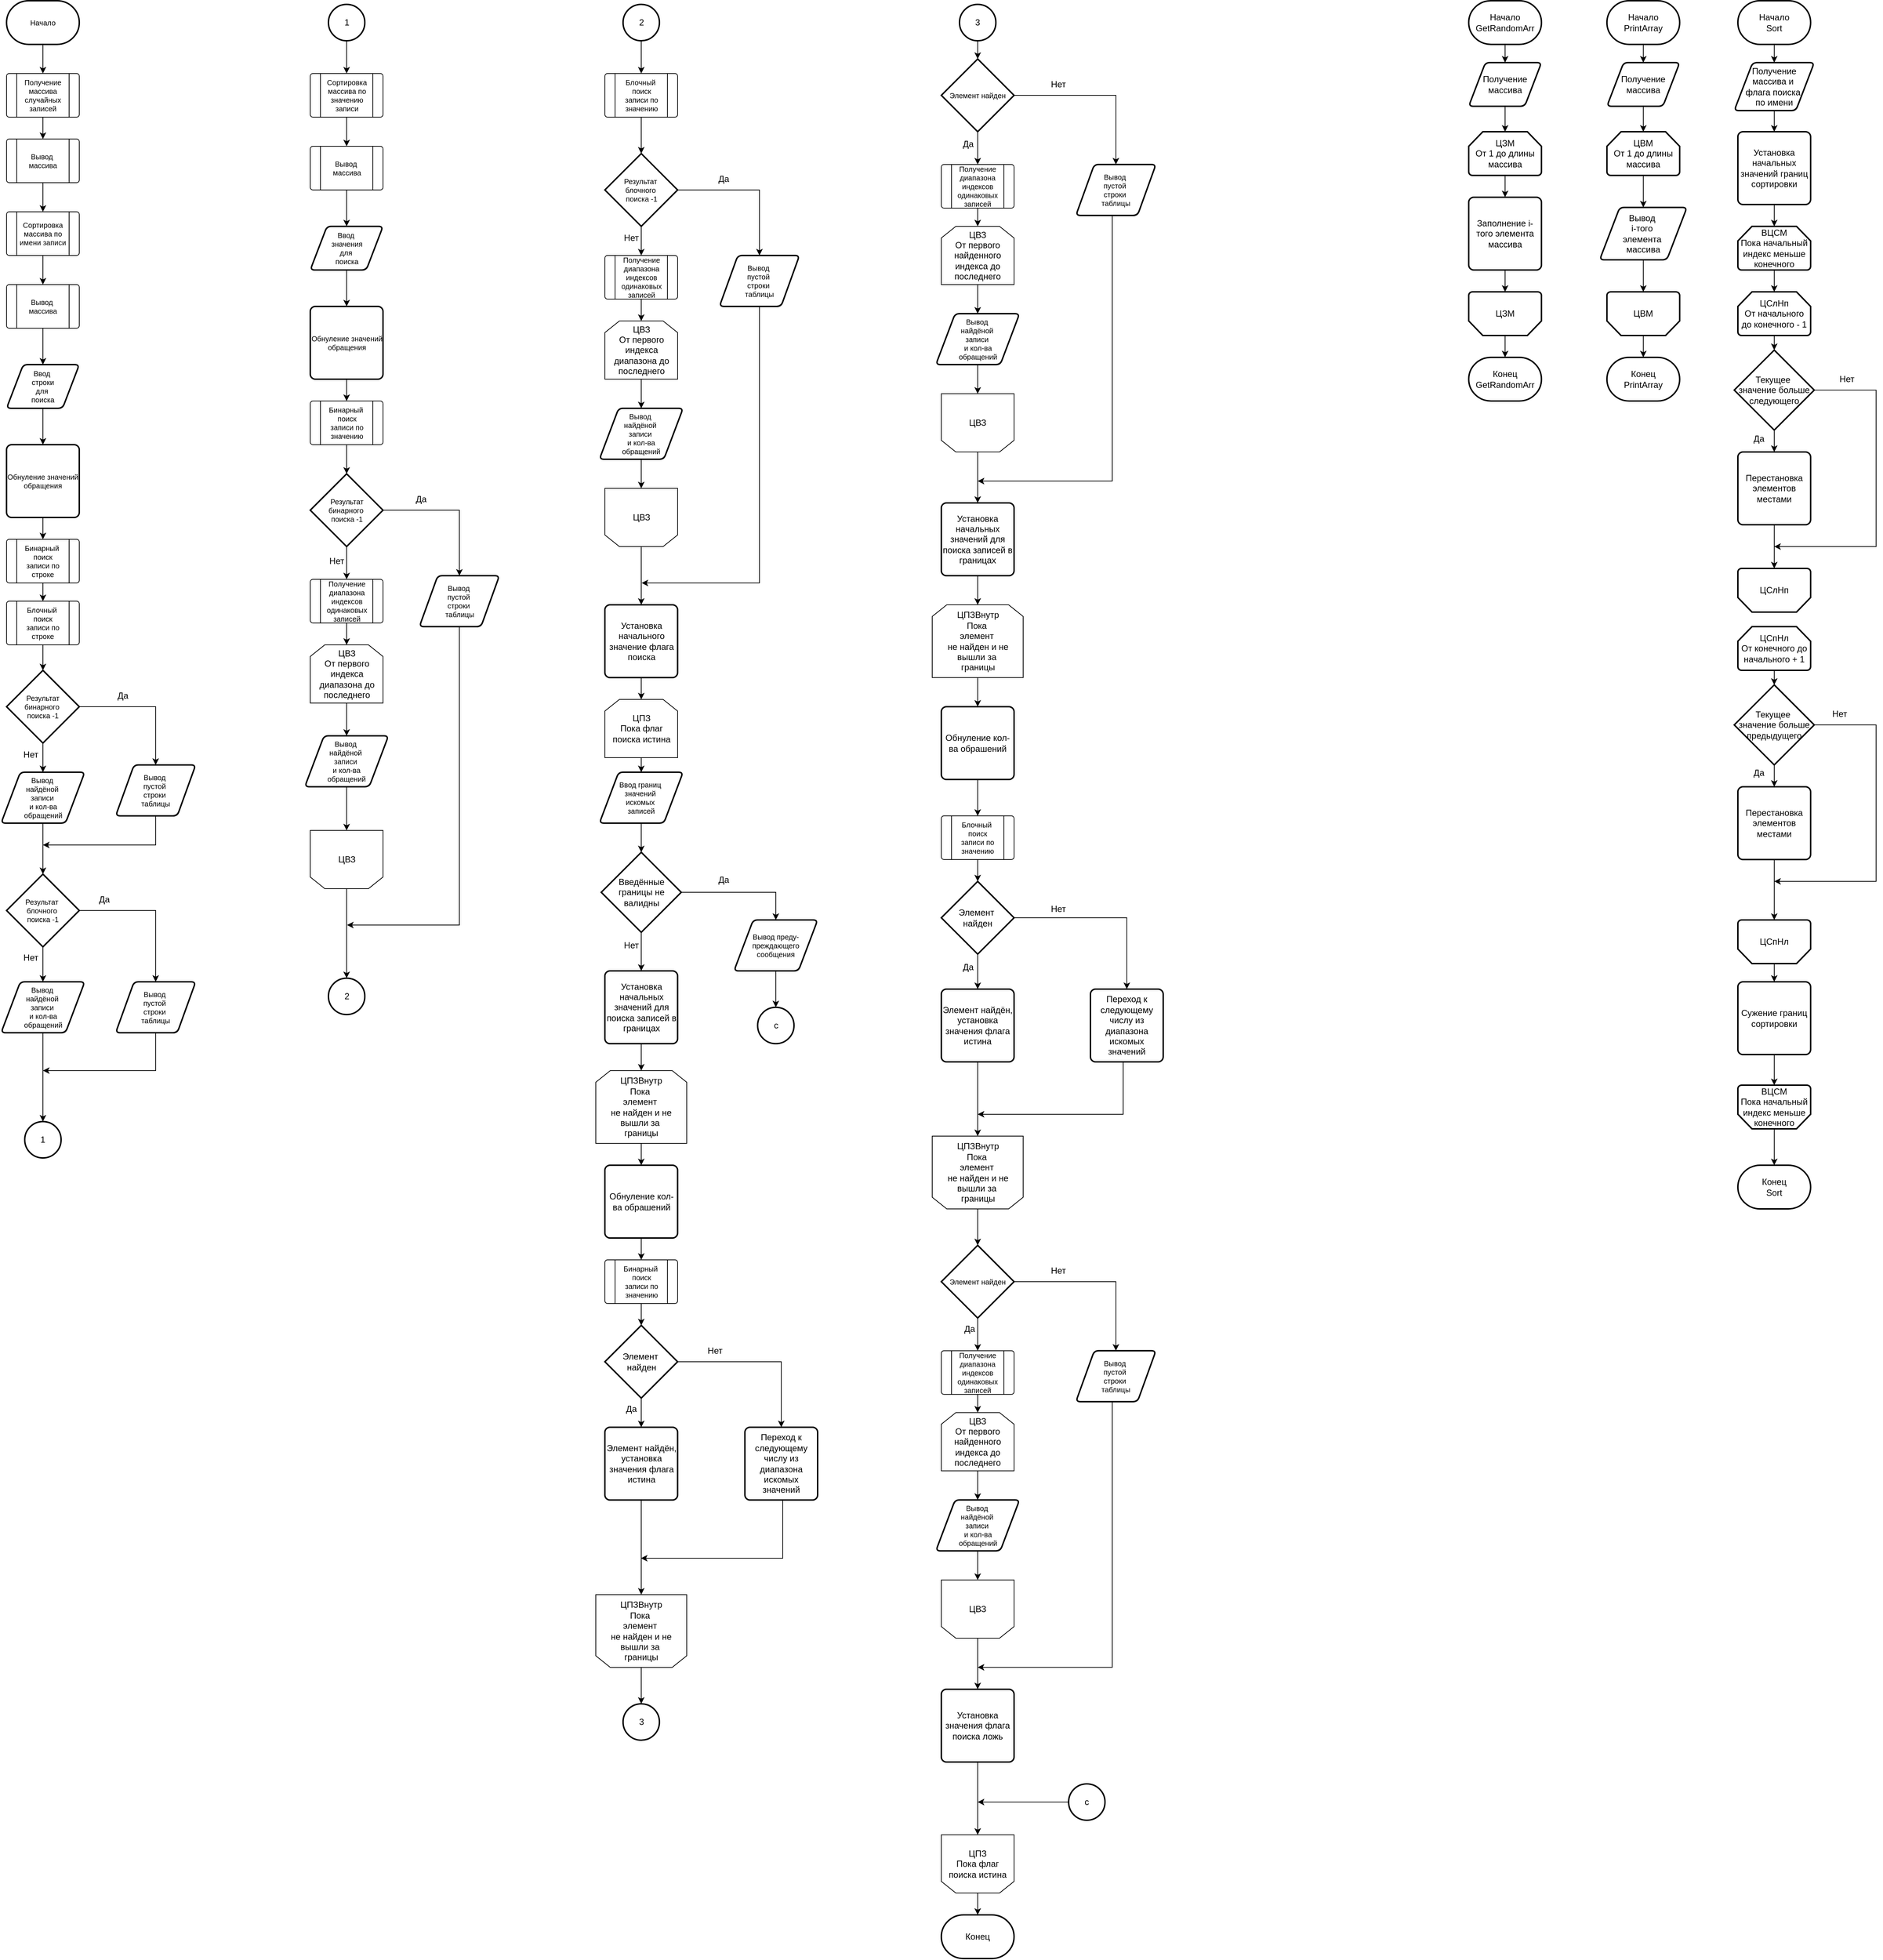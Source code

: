 <mxfile version="25.0.2">
  <diagram id="C5RBs43oDa-KdzZeNtuy" name="Page-1">
    <mxGraphModel dx="1083" dy="2050" grid="1" gridSize="10" guides="1" tooltips="1" connect="1" arrows="1" fold="1" page="1" pageScale="1" pageWidth="827" pageHeight="1169" math="0" shadow="0">
      <root>
        <mxCell id="WIyWlLk6GJQsqaUBKTNV-0" />
        <mxCell id="WIyWlLk6GJQsqaUBKTNV-1" parent="WIyWlLk6GJQsqaUBKTNV-0" />
        <mxCell id="SB0A9fDOOJfijeWYlg-Y-24" style="edgeStyle=orthogonalEdgeStyle;rounded=0;orthogonalLoop=1;jettySize=auto;html=1;entryX=0.5;entryY=0;entryDx=0;entryDy=0;fontSize=10;" edge="1" parent="WIyWlLk6GJQsqaUBKTNV-1" source="SB0A9fDOOJfijeWYlg-Y-0" target="SB0A9fDOOJfijeWYlg-Y-20">
          <mxGeometry relative="1" as="geometry" />
        </mxCell>
        <mxCell id="SB0A9fDOOJfijeWYlg-Y-0" value="Начало" style="strokeWidth=2;html=1;shape=mxgraph.flowchart.terminator;whiteSpace=wrap;fontSize=10;" vertex="1" parent="WIyWlLk6GJQsqaUBKTNV-1">
          <mxGeometry x="240" y="-240" width="100" height="60" as="geometry" />
        </mxCell>
        <mxCell id="SB0A9fDOOJfijeWYlg-Y-15" style="edgeStyle=orthogonalEdgeStyle;rounded=0;orthogonalLoop=1;jettySize=auto;html=1;entryX=0.5;entryY=0;entryDx=0;entryDy=0;fontSize=10;" edge="1" parent="WIyWlLk6GJQsqaUBKTNV-1" source="SB0A9fDOOJfijeWYlg-Y-3" target="SB0A9fDOOJfijeWYlg-Y-4">
          <mxGeometry relative="1" as="geometry" />
        </mxCell>
        <mxCell id="SB0A9fDOOJfijeWYlg-Y-3" value="Ввод&amp;nbsp;&lt;div&gt;строки&lt;div&gt;для&amp;nbsp;&lt;/div&gt;&lt;div&gt;поиска&lt;/div&gt;&lt;/div&gt;" style="shape=parallelogram;html=1;strokeWidth=2;perimeter=parallelogramPerimeter;whiteSpace=wrap;rounded=1;arcSize=12;size=0.23;fontSize=10;" vertex="1" parent="WIyWlLk6GJQsqaUBKTNV-1">
          <mxGeometry x="240" y="260" width="100" height="60" as="geometry" />
        </mxCell>
        <mxCell id="SB0A9fDOOJfijeWYlg-Y-41" style="edgeStyle=orthogonalEdgeStyle;rounded=0;orthogonalLoop=1;jettySize=auto;html=1;entryX=0.5;entryY=0;entryDx=0;entryDy=0;fontSize=10;" edge="1" parent="WIyWlLk6GJQsqaUBKTNV-1" source="SB0A9fDOOJfijeWYlg-Y-4" target="SB0A9fDOOJfijeWYlg-Y-6">
          <mxGeometry relative="1" as="geometry" />
        </mxCell>
        <mxCell id="SB0A9fDOOJfijeWYlg-Y-4" value="Обнуление значений обращения" style="rounded=1;whiteSpace=wrap;html=1;absoluteArcSize=1;arcSize=14;strokeWidth=2;fontSize=10;" vertex="1" parent="WIyWlLk6GJQsqaUBKTNV-1">
          <mxGeometry x="240" y="370" width="100" height="100" as="geometry" />
        </mxCell>
        <mxCell id="SB0A9fDOOJfijeWYlg-Y-23" value="" style="group;fontSize=10;" vertex="1" connectable="0" parent="WIyWlLk6GJQsqaUBKTNV-1">
          <mxGeometry x="240" y="-140" width="100" height="60" as="geometry" />
        </mxCell>
        <mxCell id="SB0A9fDOOJfijeWYlg-Y-19" value="" style="verticalLabelPosition=bottom;verticalAlign=top;html=1;shape=process;whiteSpace=wrap;rounded=1;size=0.14;arcSize=6;fontSize=10;" vertex="1" parent="SB0A9fDOOJfijeWYlg-Y-23">
          <mxGeometry width="100" height="60" as="geometry" />
        </mxCell>
        <mxCell id="SB0A9fDOOJfijeWYlg-Y-20" value="Получение массива случайных записей" style="text;html=1;align=center;verticalAlign=middle;whiteSpace=wrap;rounded=0;fontSize=10;" vertex="1" parent="SB0A9fDOOJfijeWYlg-Y-23">
          <mxGeometry x="10" width="80" height="60" as="geometry" />
        </mxCell>
        <mxCell id="SB0A9fDOOJfijeWYlg-Y-25" value="" style="group;fontSize=10;" vertex="1" connectable="0" parent="WIyWlLk6GJQsqaUBKTNV-1">
          <mxGeometry x="240" y="-50" width="100" height="60" as="geometry" />
        </mxCell>
        <mxCell id="SB0A9fDOOJfijeWYlg-Y-21" value="" style="verticalLabelPosition=bottom;verticalAlign=top;html=1;shape=process;whiteSpace=wrap;rounded=1;size=0.14;arcSize=6;fontSize=10;" vertex="1" parent="SB0A9fDOOJfijeWYlg-Y-25">
          <mxGeometry width="100" height="60" as="geometry" />
        </mxCell>
        <mxCell id="SB0A9fDOOJfijeWYlg-Y-22" value="Вывод&amp;nbsp;&lt;div&gt;массива&lt;/div&gt;" style="text;html=1;align=center;verticalAlign=middle;whiteSpace=wrap;rounded=0;fontSize=10;" vertex="1" parent="SB0A9fDOOJfijeWYlg-Y-25">
          <mxGeometry x="10" width="80" height="60" as="geometry" />
        </mxCell>
        <mxCell id="SB0A9fDOOJfijeWYlg-Y-26" style="edgeStyle=orthogonalEdgeStyle;rounded=0;orthogonalLoop=1;jettySize=auto;html=1;entryX=0.5;entryY=0;entryDx=0;entryDy=0;fontSize=10;" edge="1" parent="WIyWlLk6GJQsqaUBKTNV-1" source="SB0A9fDOOJfijeWYlg-Y-20" target="SB0A9fDOOJfijeWYlg-Y-22">
          <mxGeometry relative="1" as="geometry" />
        </mxCell>
        <mxCell id="SB0A9fDOOJfijeWYlg-Y-27" value="" style="group;fontSize=10;" vertex="1" connectable="0" parent="WIyWlLk6GJQsqaUBKTNV-1">
          <mxGeometry x="240" y="50" width="100" height="60" as="geometry" />
        </mxCell>
        <mxCell id="SB0A9fDOOJfijeWYlg-Y-28" value="" style="verticalLabelPosition=bottom;verticalAlign=top;html=1;shape=process;whiteSpace=wrap;rounded=1;size=0.14;arcSize=6;fontSize=10;" vertex="1" parent="SB0A9fDOOJfijeWYlg-Y-27">
          <mxGeometry width="100" height="60" as="geometry" />
        </mxCell>
        <mxCell id="SB0A9fDOOJfijeWYlg-Y-29" value="Сортировка массива по имени записи" style="text;html=1;align=center;verticalAlign=middle;whiteSpace=wrap;rounded=0;fontSize=10;" vertex="1" parent="SB0A9fDOOJfijeWYlg-Y-27">
          <mxGeometry x="10" width="80" height="60" as="geometry" />
        </mxCell>
        <mxCell id="SB0A9fDOOJfijeWYlg-Y-30" style="edgeStyle=orthogonalEdgeStyle;rounded=0;orthogonalLoop=1;jettySize=auto;html=1;entryX=0.5;entryY=0;entryDx=0;entryDy=0;fontSize=10;" edge="1" parent="WIyWlLk6GJQsqaUBKTNV-1" source="SB0A9fDOOJfijeWYlg-Y-22" target="SB0A9fDOOJfijeWYlg-Y-29">
          <mxGeometry relative="1" as="geometry" />
        </mxCell>
        <mxCell id="SB0A9fDOOJfijeWYlg-Y-31" value="" style="group;fontSize=10;" vertex="1" connectable="0" parent="WIyWlLk6GJQsqaUBKTNV-1">
          <mxGeometry x="240" y="150" width="100" height="60" as="geometry" />
        </mxCell>
        <mxCell id="SB0A9fDOOJfijeWYlg-Y-32" value="" style="verticalLabelPosition=bottom;verticalAlign=top;html=1;shape=process;whiteSpace=wrap;rounded=1;size=0.14;arcSize=6;fontSize=10;" vertex="1" parent="SB0A9fDOOJfijeWYlg-Y-31">
          <mxGeometry width="100" height="60" as="geometry" />
        </mxCell>
        <mxCell id="SB0A9fDOOJfijeWYlg-Y-33" value="Вывод&amp;nbsp;&lt;div&gt;массива&lt;/div&gt;" style="text;html=1;align=center;verticalAlign=middle;whiteSpace=wrap;rounded=0;fontSize=10;" vertex="1" parent="SB0A9fDOOJfijeWYlg-Y-31">
          <mxGeometry x="10" width="80" height="60" as="geometry" />
        </mxCell>
        <mxCell id="SB0A9fDOOJfijeWYlg-Y-34" style="edgeStyle=orthogonalEdgeStyle;rounded=0;orthogonalLoop=1;jettySize=auto;html=1;entryX=0.5;entryY=0;entryDx=0;entryDy=0;fontSize=10;" edge="1" parent="WIyWlLk6GJQsqaUBKTNV-1" source="SB0A9fDOOJfijeWYlg-Y-29" target="SB0A9fDOOJfijeWYlg-Y-33">
          <mxGeometry relative="1" as="geometry" />
        </mxCell>
        <mxCell id="SB0A9fDOOJfijeWYlg-Y-36" style="edgeStyle=orthogonalEdgeStyle;rounded=0;orthogonalLoop=1;jettySize=auto;html=1;entryX=0.5;entryY=0;entryDx=0;entryDy=0;fontSize=10;" edge="1" parent="WIyWlLk6GJQsqaUBKTNV-1" source="SB0A9fDOOJfijeWYlg-Y-33" target="SB0A9fDOOJfijeWYlg-Y-3">
          <mxGeometry relative="1" as="geometry" />
        </mxCell>
        <mxCell id="SB0A9fDOOJfijeWYlg-Y-37" value="" style="group;fontSize=10;" vertex="1" connectable="0" parent="WIyWlLk6GJQsqaUBKTNV-1">
          <mxGeometry x="240" y="500" width="100" height="60" as="geometry" />
        </mxCell>
        <mxCell id="SB0A9fDOOJfijeWYlg-Y-5" value="" style="verticalLabelPosition=bottom;verticalAlign=top;html=1;shape=process;whiteSpace=wrap;rounded=1;size=0.14;arcSize=6;fontSize=10;" vertex="1" parent="SB0A9fDOOJfijeWYlg-Y-37">
          <mxGeometry width="100" height="60" as="geometry" />
        </mxCell>
        <mxCell id="SB0A9fDOOJfijeWYlg-Y-6" value="Бинарный&amp;nbsp;&lt;div&gt;поиск&lt;div&gt;записи по строке&lt;/div&gt;&lt;/div&gt;" style="text;html=1;align=center;verticalAlign=middle;whiteSpace=wrap;rounded=0;fontSize=10;" vertex="1" parent="SB0A9fDOOJfijeWYlg-Y-37">
          <mxGeometry x="10" width="80" height="60" as="geometry" />
        </mxCell>
        <mxCell id="SB0A9fDOOJfijeWYlg-Y-38" value="" style="group;fontSize=10;" vertex="1" connectable="0" parent="WIyWlLk6GJQsqaUBKTNV-1">
          <mxGeometry x="240" y="585" width="100" height="60" as="geometry" />
        </mxCell>
        <mxCell id="SB0A9fDOOJfijeWYlg-Y-39" value="" style="verticalLabelPosition=bottom;verticalAlign=top;html=1;shape=process;whiteSpace=wrap;rounded=1;size=0.14;arcSize=6;fontSize=10;" vertex="1" parent="SB0A9fDOOJfijeWYlg-Y-38">
          <mxGeometry width="100" height="60" as="geometry" />
        </mxCell>
        <mxCell id="SB0A9fDOOJfijeWYlg-Y-40" value="Блочный&amp;nbsp;&lt;div&gt;поиск&lt;div&gt;записи по строке&lt;/div&gt;&lt;/div&gt;" style="text;html=1;align=center;verticalAlign=middle;whiteSpace=wrap;rounded=0;fontSize=10;" vertex="1" parent="SB0A9fDOOJfijeWYlg-Y-38">
          <mxGeometry x="10" width="80" height="60" as="geometry" />
        </mxCell>
        <mxCell id="SB0A9fDOOJfijeWYlg-Y-42" style="edgeStyle=orthogonalEdgeStyle;rounded=0;orthogonalLoop=1;jettySize=auto;html=1;entryX=0.5;entryY=0;entryDx=0;entryDy=0;fontSize=10;" edge="1" parent="WIyWlLk6GJQsqaUBKTNV-1" source="SB0A9fDOOJfijeWYlg-Y-6" target="SB0A9fDOOJfijeWYlg-Y-40">
          <mxGeometry relative="1" as="geometry" />
        </mxCell>
        <mxCell id="SB0A9fDOOJfijeWYlg-Y-46" style="edgeStyle=orthogonalEdgeStyle;rounded=0;orthogonalLoop=1;jettySize=auto;html=1;entryX=0.5;entryY=0;entryDx=0;entryDy=0;fontSize=10;" edge="1" parent="WIyWlLk6GJQsqaUBKTNV-1" source="SB0A9fDOOJfijeWYlg-Y-43" target="SB0A9fDOOJfijeWYlg-Y-45">
          <mxGeometry relative="1" as="geometry" />
        </mxCell>
        <mxCell id="SB0A9fDOOJfijeWYlg-Y-49" style="edgeStyle=orthogonalEdgeStyle;rounded=0;orthogonalLoop=1;jettySize=auto;html=1;entryX=0.5;entryY=0;entryDx=0;entryDy=0;" edge="1" parent="WIyWlLk6GJQsqaUBKTNV-1" source="SB0A9fDOOJfijeWYlg-Y-43" target="SB0A9fDOOJfijeWYlg-Y-47">
          <mxGeometry relative="1" as="geometry" />
        </mxCell>
        <mxCell id="SB0A9fDOOJfijeWYlg-Y-43" value="Результат бинарного&amp;nbsp;&lt;div&gt;поиска -1&lt;/div&gt;" style="strokeWidth=2;html=1;shape=mxgraph.flowchart.decision;whiteSpace=wrap;fontSize=10;" vertex="1" parent="WIyWlLk6GJQsqaUBKTNV-1">
          <mxGeometry x="240" y="680" width="100" height="100" as="geometry" />
        </mxCell>
        <mxCell id="SB0A9fDOOJfijeWYlg-Y-44" style="edgeStyle=orthogonalEdgeStyle;rounded=0;orthogonalLoop=1;jettySize=auto;html=1;entryX=0.5;entryY=0;entryDx=0;entryDy=0;entryPerimeter=0;fontSize=10;" edge="1" parent="WIyWlLk6GJQsqaUBKTNV-1" source="SB0A9fDOOJfijeWYlg-Y-40" target="SB0A9fDOOJfijeWYlg-Y-43">
          <mxGeometry relative="1" as="geometry" />
        </mxCell>
        <mxCell id="SB0A9fDOOJfijeWYlg-Y-59" style="edgeStyle=orthogonalEdgeStyle;rounded=0;orthogonalLoop=1;jettySize=auto;html=1;" edge="1" parent="WIyWlLk6GJQsqaUBKTNV-1" source="SB0A9fDOOJfijeWYlg-Y-45">
          <mxGeometry relative="1" as="geometry">
            <mxPoint x="290" y="920" as="targetPoint" />
            <Array as="points">
              <mxPoint x="445" y="920" />
            </Array>
          </mxGeometry>
        </mxCell>
        <mxCell id="SB0A9fDOOJfijeWYlg-Y-45" value="Вывод&amp;nbsp;&lt;div&gt;пустой&amp;nbsp;&lt;/div&gt;&lt;div&gt;строки&amp;nbsp;&lt;/div&gt;&lt;div&gt;таблицы&lt;/div&gt;" style="shape=parallelogram;html=1;strokeWidth=2;perimeter=parallelogramPerimeter;whiteSpace=wrap;rounded=1;arcSize=12;size=0.23;fontSize=10;" vertex="1" parent="WIyWlLk6GJQsqaUBKTNV-1">
          <mxGeometry x="390" y="810" width="110" height="70" as="geometry" />
        </mxCell>
        <mxCell id="SB0A9fDOOJfijeWYlg-Y-50" style="edgeStyle=orthogonalEdgeStyle;rounded=0;orthogonalLoop=1;jettySize=auto;html=1;entryX=0.5;entryY=0;entryDx=0;entryDy=0;entryPerimeter=0;" edge="1" parent="WIyWlLk6GJQsqaUBKTNV-1" source="SB0A9fDOOJfijeWYlg-Y-47" target="SB0A9fDOOJfijeWYlg-Y-54">
          <mxGeometry relative="1" as="geometry">
            <mxPoint x="290" y="970" as="targetPoint" />
          </mxGeometry>
        </mxCell>
        <mxCell id="SB0A9fDOOJfijeWYlg-Y-47" value="Вывод&amp;nbsp;&lt;div&gt;найдёной&amp;nbsp;&lt;/div&gt;&lt;div&gt;записи&amp;nbsp;&lt;/div&gt;&lt;div&gt;и кол-ва&lt;/div&gt;&lt;div&gt;обращений&lt;/div&gt;" style="shape=parallelogram;html=1;strokeWidth=2;perimeter=parallelogramPerimeter;whiteSpace=wrap;rounded=1;arcSize=12;size=0.23;fontSize=10;" vertex="1" parent="WIyWlLk6GJQsqaUBKTNV-1">
          <mxGeometry x="232.5" y="820" width="115" height="70" as="geometry" />
        </mxCell>
        <mxCell id="SB0A9fDOOJfijeWYlg-Y-52" style="edgeStyle=orthogonalEdgeStyle;rounded=0;orthogonalLoop=1;jettySize=auto;html=1;entryX=0.5;entryY=0;entryDx=0;entryDy=0;fontSize=10;" edge="1" parent="WIyWlLk6GJQsqaUBKTNV-1" source="SB0A9fDOOJfijeWYlg-Y-54" target="SB0A9fDOOJfijeWYlg-Y-56">
          <mxGeometry relative="1" as="geometry" />
        </mxCell>
        <mxCell id="SB0A9fDOOJfijeWYlg-Y-53" style="edgeStyle=orthogonalEdgeStyle;rounded=0;orthogonalLoop=1;jettySize=auto;html=1;entryX=0.5;entryY=0;entryDx=0;entryDy=0;" edge="1" parent="WIyWlLk6GJQsqaUBKTNV-1" source="SB0A9fDOOJfijeWYlg-Y-54" target="SB0A9fDOOJfijeWYlg-Y-58">
          <mxGeometry relative="1" as="geometry" />
        </mxCell>
        <mxCell id="SB0A9fDOOJfijeWYlg-Y-54" value="Результат&amp;nbsp;&lt;div&gt;блочного&amp;nbsp;&lt;div&gt;поиска -1&lt;/div&gt;&lt;/div&gt;" style="strokeWidth=2;html=1;shape=mxgraph.flowchart.decision;whiteSpace=wrap;fontSize=10;" vertex="1" parent="WIyWlLk6GJQsqaUBKTNV-1">
          <mxGeometry x="240" y="960" width="100" height="100" as="geometry" />
        </mxCell>
        <mxCell id="SB0A9fDOOJfijeWYlg-Y-55" style="edgeStyle=orthogonalEdgeStyle;rounded=0;orthogonalLoop=1;jettySize=auto;html=1;exitX=0.5;exitY=1;exitDx=0;exitDy=0;" edge="1" parent="WIyWlLk6GJQsqaUBKTNV-1" source="SB0A9fDOOJfijeWYlg-Y-56">
          <mxGeometry relative="1" as="geometry">
            <mxPoint x="290" y="1230" as="targetPoint" />
            <mxPoint x="455.005" y="1200" as="sourcePoint" />
            <Array as="points">
              <mxPoint x="445" y="1230" />
            </Array>
          </mxGeometry>
        </mxCell>
        <mxCell id="SB0A9fDOOJfijeWYlg-Y-56" value="Вывод&amp;nbsp;&lt;div&gt;пустой&amp;nbsp;&lt;/div&gt;&lt;div&gt;строки&amp;nbsp;&lt;/div&gt;&lt;div&gt;таблицы&lt;/div&gt;" style="shape=parallelogram;html=1;strokeWidth=2;perimeter=parallelogramPerimeter;whiteSpace=wrap;rounded=1;arcSize=12;size=0.23;fontSize=10;" vertex="1" parent="WIyWlLk6GJQsqaUBKTNV-1">
          <mxGeometry x="390" y="1108" width="110" height="70" as="geometry" />
        </mxCell>
        <mxCell id="SB0A9fDOOJfijeWYlg-Y-57" style="edgeStyle=orthogonalEdgeStyle;rounded=0;orthogonalLoop=1;jettySize=auto;html=1;entryX=0.5;entryY=0;entryDx=0;entryDy=0;entryPerimeter=0;" edge="1" parent="WIyWlLk6GJQsqaUBKTNV-1" source="SB0A9fDOOJfijeWYlg-Y-58" target="SB0A9fDOOJfijeWYlg-Y-94">
          <mxGeometry relative="1" as="geometry">
            <mxPoint x="290" y="1290" as="targetPoint" />
          </mxGeometry>
        </mxCell>
        <mxCell id="SB0A9fDOOJfijeWYlg-Y-58" value="Вывод&amp;nbsp;&lt;div&gt;найдёной&amp;nbsp;&lt;/div&gt;&lt;div&gt;записи&amp;nbsp;&lt;/div&gt;&lt;div&gt;и кол-ва&lt;/div&gt;&lt;div&gt;обращений&lt;/div&gt;" style="shape=parallelogram;html=1;strokeWidth=2;perimeter=parallelogramPerimeter;whiteSpace=wrap;rounded=1;arcSize=12;size=0.23;fontSize=10;" vertex="1" parent="WIyWlLk6GJQsqaUBKTNV-1">
          <mxGeometry x="232.5" y="1108" width="115" height="70" as="geometry" />
        </mxCell>
        <mxCell id="SB0A9fDOOJfijeWYlg-Y-60" style="edgeStyle=orthogonalEdgeStyle;rounded=0;orthogonalLoop=1;jettySize=auto;html=1;entryX=0.5;entryY=0;entryDx=0;entryDy=0;fontSize=10;" edge="1" source="SB0A9fDOOJfijeWYlg-Y-61" target="SB0A9fDOOJfijeWYlg-Y-63" parent="WIyWlLk6GJQsqaUBKTNV-1">
          <mxGeometry relative="1" as="geometry" />
        </mxCell>
        <mxCell id="SB0A9fDOOJfijeWYlg-Y-61" value="Ввод&amp;nbsp;&lt;div&gt;значения&lt;div&gt;для&amp;nbsp;&lt;/div&gt;&lt;div&gt;поиска&lt;/div&gt;&lt;/div&gt;" style="shape=parallelogram;html=1;strokeWidth=2;perimeter=parallelogramPerimeter;whiteSpace=wrap;rounded=1;arcSize=12;size=0.23;fontSize=10;" vertex="1" parent="WIyWlLk6GJQsqaUBKTNV-1">
          <mxGeometry x="657.5" y="70" width="100" height="60" as="geometry" />
        </mxCell>
        <mxCell id="SB0A9fDOOJfijeWYlg-Y-62" style="edgeStyle=orthogonalEdgeStyle;rounded=0;orthogonalLoop=1;jettySize=auto;html=1;entryX=0.5;entryY=0;entryDx=0;entryDy=0;fontSize=10;" edge="1" source="SB0A9fDOOJfijeWYlg-Y-63" target="SB0A9fDOOJfijeWYlg-Y-74" parent="WIyWlLk6GJQsqaUBKTNV-1">
          <mxGeometry relative="1" as="geometry" />
        </mxCell>
        <mxCell id="SB0A9fDOOJfijeWYlg-Y-63" value="Обнуление значений обращения" style="rounded=1;whiteSpace=wrap;html=1;absoluteArcSize=1;arcSize=14;strokeWidth=2;fontSize=10;" vertex="1" parent="WIyWlLk6GJQsqaUBKTNV-1">
          <mxGeometry x="657.5" y="180" width="100" height="100" as="geometry" />
        </mxCell>
        <mxCell id="SB0A9fDOOJfijeWYlg-Y-64" value="" style="group;fontSize=10;" vertex="1" connectable="0" parent="WIyWlLk6GJQsqaUBKTNV-1">
          <mxGeometry x="657.5" y="-140" width="100" height="60" as="geometry" />
        </mxCell>
        <mxCell id="SB0A9fDOOJfijeWYlg-Y-65" value="" style="verticalLabelPosition=bottom;verticalAlign=top;html=1;shape=process;whiteSpace=wrap;rounded=1;size=0.14;arcSize=6;fontSize=10;" vertex="1" parent="SB0A9fDOOJfijeWYlg-Y-64">
          <mxGeometry width="100" height="60" as="geometry" />
        </mxCell>
        <mxCell id="SB0A9fDOOJfijeWYlg-Y-66" value="Сортировка массива по значению записи" style="text;html=1;align=center;verticalAlign=middle;whiteSpace=wrap;rounded=0;fontSize=10;" vertex="1" parent="SB0A9fDOOJfijeWYlg-Y-64">
          <mxGeometry x="10" width="80" height="60" as="geometry" />
        </mxCell>
        <mxCell id="SB0A9fDOOJfijeWYlg-Y-67" value="" style="group;fontSize=10;" vertex="1" connectable="0" parent="WIyWlLk6GJQsqaUBKTNV-1">
          <mxGeometry x="657.5" y="-40" width="100" height="60" as="geometry" />
        </mxCell>
        <mxCell id="SB0A9fDOOJfijeWYlg-Y-68" value="" style="verticalLabelPosition=bottom;verticalAlign=top;html=1;shape=process;whiteSpace=wrap;rounded=1;size=0.14;arcSize=6;fontSize=10;" vertex="1" parent="SB0A9fDOOJfijeWYlg-Y-67">
          <mxGeometry width="100" height="60" as="geometry" />
        </mxCell>
        <mxCell id="SB0A9fDOOJfijeWYlg-Y-69" value="Вывод&amp;nbsp;&lt;div&gt;массива&lt;/div&gt;" style="text;html=1;align=center;verticalAlign=middle;whiteSpace=wrap;rounded=0;fontSize=10;" vertex="1" parent="SB0A9fDOOJfijeWYlg-Y-67">
          <mxGeometry x="10" width="80" height="60" as="geometry" />
        </mxCell>
        <mxCell id="SB0A9fDOOJfijeWYlg-Y-70" style="edgeStyle=orthogonalEdgeStyle;rounded=0;orthogonalLoop=1;jettySize=auto;html=1;entryX=0.5;entryY=0;entryDx=0;entryDy=0;fontSize=10;" edge="1" source="SB0A9fDOOJfijeWYlg-Y-66" target="SB0A9fDOOJfijeWYlg-Y-69" parent="WIyWlLk6GJQsqaUBKTNV-1">
          <mxGeometry relative="1" as="geometry" />
        </mxCell>
        <mxCell id="SB0A9fDOOJfijeWYlg-Y-71" style="edgeStyle=orthogonalEdgeStyle;rounded=0;orthogonalLoop=1;jettySize=auto;html=1;entryX=0.5;entryY=0;entryDx=0;entryDy=0;fontSize=10;" edge="1" source="SB0A9fDOOJfijeWYlg-Y-69" target="SB0A9fDOOJfijeWYlg-Y-61" parent="WIyWlLk6GJQsqaUBKTNV-1">
          <mxGeometry relative="1" as="geometry" />
        </mxCell>
        <mxCell id="SB0A9fDOOJfijeWYlg-Y-72" value="" style="group;fontSize=10;" vertex="1" connectable="0" parent="WIyWlLk6GJQsqaUBKTNV-1">
          <mxGeometry x="657.5" y="310" width="100" height="60" as="geometry" />
        </mxCell>
        <mxCell id="SB0A9fDOOJfijeWYlg-Y-73" value="" style="verticalLabelPosition=bottom;verticalAlign=top;html=1;shape=process;whiteSpace=wrap;rounded=1;size=0.14;arcSize=6;fontSize=10;" vertex="1" parent="SB0A9fDOOJfijeWYlg-Y-72">
          <mxGeometry width="100" height="60" as="geometry" />
        </mxCell>
        <mxCell id="SB0A9fDOOJfijeWYlg-Y-74" value="Бинарный&amp;nbsp;&lt;div&gt;поиск&lt;div&gt;записи по значению&lt;/div&gt;&lt;/div&gt;" style="text;html=1;align=center;verticalAlign=middle;whiteSpace=wrap;rounded=0;fontSize=10;" vertex="1" parent="SB0A9fDOOJfijeWYlg-Y-72">
          <mxGeometry x="10" width="80" height="60" as="geometry" />
        </mxCell>
        <mxCell id="SB0A9fDOOJfijeWYlg-Y-75" value="" style="group;fontSize=10;" vertex="1" connectable="0" parent="WIyWlLk6GJQsqaUBKTNV-1">
          <mxGeometry x="1062.5" y="-140" width="100" height="60" as="geometry" />
        </mxCell>
        <mxCell id="SB0A9fDOOJfijeWYlg-Y-76" value="" style="verticalLabelPosition=bottom;verticalAlign=top;html=1;shape=process;whiteSpace=wrap;rounded=1;size=0.14;arcSize=6;fontSize=10;" vertex="1" parent="SB0A9fDOOJfijeWYlg-Y-75">
          <mxGeometry width="100" height="60" as="geometry" />
        </mxCell>
        <mxCell id="SB0A9fDOOJfijeWYlg-Y-77" value="Блочный&amp;nbsp;&lt;div&gt;поиск&lt;div&gt;записи по значению&lt;/div&gt;&lt;/div&gt;" style="text;html=1;align=center;verticalAlign=middle;whiteSpace=wrap;rounded=0;fontSize=10;" vertex="1" parent="SB0A9fDOOJfijeWYlg-Y-75">
          <mxGeometry x="10" width="80" height="60" as="geometry" />
        </mxCell>
        <mxCell id="SB0A9fDOOJfijeWYlg-Y-79" style="edgeStyle=orthogonalEdgeStyle;rounded=0;orthogonalLoop=1;jettySize=auto;html=1;entryX=0.5;entryY=0;entryDx=0;entryDy=0;fontSize=10;" edge="1" source="SB0A9fDOOJfijeWYlg-Y-81" target="SB0A9fDOOJfijeWYlg-Y-84" parent="WIyWlLk6GJQsqaUBKTNV-1">
          <mxGeometry relative="1" as="geometry" />
        </mxCell>
        <mxCell id="SB0A9fDOOJfijeWYlg-Y-108" style="edgeStyle=orthogonalEdgeStyle;rounded=0;orthogonalLoop=1;jettySize=auto;html=1;entryX=0.5;entryY=0;entryDx=0;entryDy=0;" edge="1" parent="WIyWlLk6GJQsqaUBKTNV-1" source="SB0A9fDOOJfijeWYlg-Y-81" target="SB0A9fDOOJfijeWYlg-Y-107">
          <mxGeometry relative="1" as="geometry" />
        </mxCell>
        <mxCell id="SB0A9fDOOJfijeWYlg-Y-81" value="Результат бинарного&amp;nbsp;&lt;div&gt;поиска -1&lt;/div&gt;" style="strokeWidth=2;html=1;shape=mxgraph.flowchart.decision;whiteSpace=wrap;fontSize=10;" vertex="1" parent="WIyWlLk6GJQsqaUBKTNV-1">
          <mxGeometry x="657.5" y="410" width="100" height="100" as="geometry" />
        </mxCell>
        <mxCell id="SB0A9fDOOJfijeWYlg-Y-83" style="edgeStyle=orthogonalEdgeStyle;rounded=0;orthogonalLoop=1;jettySize=auto;html=1;" edge="1" source="SB0A9fDOOJfijeWYlg-Y-84" parent="WIyWlLk6GJQsqaUBKTNV-1">
          <mxGeometry relative="1" as="geometry">
            <mxPoint x="708" y="1030" as="targetPoint" />
            <Array as="points">
              <mxPoint x="863" y="1030" />
            </Array>
          </mxGeometry>
        </mxCell>
        <mxCell id="SB0A9fDOOJfijeWYlg-Y-84" value="Вывод&amp;nbsp;&lt;div&gt;пустой&amp;nbsp;&lt;/div&gt;&lt;div&gt;строки&amp;nbsp;&lt;/div&gt;&lt;div&gt;таблицы&lt;/div&gt;" style="shape=parallelogram;html=1;strokeWidth=2;perimeter=parallelogramPerimeter;whiteSpace=wrap;rounded=1;arcSize=12;size=0.23;fontSize=10;" vertex="1" parent="WIyWlLk6GJQsqaUBKTNV-1">
          <mxGeometry x="807.5" y="550" width="110" height="70" as="geometry" />
        </mxCell>
        <mxCell id="SB0A9fDOOJfijeWYlg-Y-112" style="edgeStyle=orthogonalEdgeStyle;rounded=0;orthogonalLoop=1;jettySize=auto;html=1;entryX=0.5;entryY=1;entryDx=0;entryDy=0;" edge="1" parent="WIyWlLk6GJQsqaUBKTNV-1" source="SB0A9fDOOJfijeWYlg-Y-86" target="SB0A9fDOOJfijeWYlg-Y-110">
          <mxGeometry relative="1" as="geometry" />
        </mxCell>
        <mxCell id="SB0A9fDOOJfijeWYlg-Y-86" value="Вывод&amp;nbsp;&lt;div&gt;найдёной&amp;nbsp;&lt;/div&gt;&lt;div&gt;записи&amp;nbsp;&lt;/div&gt;&lt;div&gt;и кол-ва&lt;/div&gt;&lt;div&gt;обращений&lt;/div&gt;" style="shape=parallelogram;html=1;strokeWidth=2;perimeter=parallelogramPerimeter;whiteSpace=wrap;rounded=1;arcSize=12;size=0.23;fontSize=10;" vertex="1" parent="WIyWlLk6GJQsqaUBKTNV-1">
          <mxGeometry x="650" y="770" width="115" height="70" as="geometry" />
        </mxCell>
        <mxCell id="SB0A9fDOOJfijeWYlg-Y-87" style="edgeStyle=orthogonalEdgeStyle;rounded=0;orthogonalLoop=1;jettySize=auto;html=1;entryX=0.5;entryY=0;entryDx=0;entryDy=0;fontSize=10;" edge="1" source="SB0A9fDOOJfijeWYlg-Y-89" target="SB0A9fDOOJfijeWYlg-Y-135" parent="WIyWlLk6GJQsqaUBKTNV-1">
          <mxGeometry relative="1" as="geometry">
            <mxPoint x="1285" y="110" as="targetPoint" />
          </mxGeometry>
        </mxCell>
        <mxCell id="SB0A9fDOOJfijeWYlg-Y-129" style="edgeStyle=orthogonalEdgeStyle;rounded=0;orthogonalLoop=1;jettySize=auto;html=1;entryX=0.5;entryY=0;entryDx=0;entryDy=0;" edge="1" parent="WIyWlLk6GJQsqaUBKTNV-1" source="SB0A9fDOOJfijeWYlg-Y-89" target="SB0A9fDOOJfijeWYlg-Y-122">
          <mxGeometry relative="1" as="geometry" />
        </mxCell>
        <mxCell id="SB0A9fDOOJfijeWYlg-Y-89" value="Результат&amp;nbsp;&lt;div&gt;блочного&amp;nbsp;&lt;div&gt;поиска -1&lt;/div&gt;&lt;/div&gt;" style="strokeWidth=2;html=1;shape=mxgraph.flowchart.decision;whiteSpace=wrap;fontSize=10;" vertex="1" parent="WIyWlLk6GJQsqaUBKTNV-1">
          <mxGeometry x="1062.5" y="-30" width="100" height="100" as="geometry" />
        </mxCell>
        <mxCell id="SB0A9fDOOJfijeWYlg-Y-94" value="1" style="strokeWidth=2;html=1;shape=mxgraph.flowchart.start_2;whiteSpace=wrap;aspect=fixed;" vertex="1" parent="WIyWlLk6GJQsqaUBKTNV-1">
          <mxGeometry x="265" y="1300" width="50" height="50" as="geometry" />
        </mxCell>
        <mxCell id="SB0A9fDOOJfijeWYlg-Y-96" style="edgeStyle=orthogonalEdgeStyle;rounded=0;orthogonalLoop=1;jettySize=auto;html=1;entryX=0.5;entryY=0;entryDx=0;entryDy=0;" edge="1" parent="WIyWlLk6GJQsqaUBKTNV-1" source="SB0A9fDOOJfijeWYlg-Y-95" target="SB0A9fDOOJfijeWYlg-Y-66">
          <mxGeometry relative="1" as="geometry" />
        </mxCell>
        <mxCell id="SB0A9fDOOJfijeWYlg-Y-95" value="1" style="strokeWidth=2;html=1;shape=mxgraph.flowchart.start_2;whiteSpace=wrap;aspect=fixed;" vertex="1" parent="WIyWlLk6GJQsqaUBKTNV-1">
          <mxGeometry x="682.5" y="-235" width="50" height="50" as="geometry" />
        </mxCell>
        <mxCell id="SB0A9fDOOJfijeWYlg-Y-97" style="edgeStyle=orthogonalEdgeStyle;rounded=0;orthogonalLoop=1;jettySize=auto;html=1;entryX=0.5;entryY=0;entryDx=0;entryDy=0;entryPerimeter=0;" edge="1" parent="WIyWlLk6GJQsqaUBKTNV-1" source="SB0A9fDOOJfijeWYlg-Y-74" target="SB0A9fDOOJfijeWYlg-Y-81">
          <mxGeometry relative="1" as="geometry" />
        </mxCell>
        <mxCell id="SB0A9fDOOJfijeWYlg-Y-98" value="Да" style="text;html=1;align=center;verticalAlign=middle;whiteSpace=wrap;rounded=0;" vertex="1" parent="WIyWlLk6GJQsqaUBKTNV-1">
          <mxGeometry x="370" y="700" width="60" height="30" as="geometry" />
        </mxCell>
        <mxCell id="SB0A9fDOOJfijeWYlg-Y-99" value="Нет" style="text;html=1;align=center;verticalAlign=middle;whiteSpace=wrap;rounded=0;" vertex="1" parent="WIyWlLk6GJQsqaUBKTNV-1">
          <mxGeometry x="257" y="781" width="32.5" height="30" as="geometry" />
        </mxCell>
        <mxCell id="SB0A9fDOOJfijeWYlg-Y-100" value="Да" style="text;html=1;align=center;verticalAlign=middle;whiteSpace=wrap;rounded=0;" vertex="1" parent="WIyWlLk6GJQsqaUBKTNV-1">
          <mxGeometry x="780" y="430" width="60" height="30" as="geometry" />
        </mxCell>
        <mxCell id="SB0A9fDOOJfijeWYlg-Y-101" value="Нет" style="text;html=1;align=center;verticalAlign=middle;whiteSpace=wrap;rounded=0;" vertex="1" parent="WIyWlLk6GJQsqaUBKTNV-1">
          <mxGeometry x="679.5" y="515" width="28" height="30" as="geometry" />
        </mxCell>
        <mxCell id="SB0A9fDOOJfijeWYlg-Y-105" value="" style="group;fontSize=10;" vertex="1" connectable="0" parent="WIyWlLk6GJQsqaUBKTNV-1">
          <mxGeometry x="657.5" y="555" width="100" height="60" as="geometry" />
        </mxCell>
        <mxCell id="SB0A9fDOOJfijeWYlg-Y-106" value="" style="verticalLabelPosition=bottom;verticalAlign=top;html=1;shape=process;whiteSpace=wrap;rounded=1;size=0.14;arcSize=6;fontSize=10;" vertex="1" parent="SB0A9fDOOJfijeWYlg-Y-105">
          <mxGeometry width="100" height="60" as="geometry" />
        </mxCell>
        <mxCell id="SB0A9fDOOJfijeWYlg-Y-107" value="Получение диапазона индексов одинаковых записей" style="text;html=1;align=center;verticalAlign=middle;whiteSpace=wrap;rounded=0;fontSize=10;" vertex="1" parent="SB0A9fDOOJfijeWYlg-Y-105">
          <mxGeometry x="10" width="80" height="60" as="geometry" />
        </mxCell>
        <mxCell id="SB0A9fDOOJfijeWYlg-Y-111" style="edgeStyle=orthogonalEdgeStyle;rounded=0;orthogonalLoop=1;jettySize=auto;html=1;entryX=0.5;entryY=0;entryDx=0;entryDy=0;" edge="1" parent="WIyWlLk6GJQsqaUBKTNV-1" source="SB0A9fDOOJfijeWYlg-Y-109" target="SB0A9fDOOJfijeWYlg-Y-86">
          <mxGeometry relative="1" as="geometry" />
        </mxCell>
        <mxCell id="SB0A9fDOOJfijeWYlg-Y-109" value="ЦВЗ&lt;br&gt;От первого индекса диапазона до последнего" style="shape=loopLimit;whiteSpace=wrap;html=1;" vertex="1" parent="WIyWlLk6GJQsqaUBKTNV-1">
          <mxGeometry x="657.5" y="645" width="100" height="80" as="geometry" />
        </mxCell>
        <mxCell id="SB0A9fDOOJfijeWYlg-Y-110" value="ЦВЗ" style="shape=loopLimit;whiteSpace=wrap;html=1;direction=west;" vertex="1" parent="WIyWlLk6GJQsqaUBKTNV-1">
          <mxGeometry x="657.5" y="900" width="100" height="80" as="geometry" />
        </mxCell>
        <mxCell id="SB0A9fDOOJfijeWYlg-Y-114" style="edgeStyle=orthogonalEdgeStyle;rounded=0;orthogonalLoop=1;jettySize=auto;html=1;entryX=0.5;entryY=0;entryDx=0;entryDy=0;" edge="1" parent="WIyWlLk6GJQsqaUBKTNV-1" source="SB0A9fDOOJfijeWYlg-Y-107" target="SB0A9fDOOJfijeWYlg-Y-109">
          <mxGeometry relative="1" as="geometry" />
        </mxCell>
        <mxCell id="SB0A9fDOOJfijeWYlg-Y-115" value="2" style="strokeWidth=2;html=1;shape=mxgraph.flowchart.start_2;whiteSpace=wrap;aspect=fixed;" vertex="1" parent="WIyWlLk6GJQsqaUBKTNV-1">
          <mxGeometry x="682.5" y="1103" width="50" height="50" as="geometry" />
        </mxCell>
        <mxCell id="SB0A9fDOOJfijeWYlg-Y-116" style="edgeStyle=orthogonalEdgeStyle;rounded=0;orthogonalLoop=1;jettySize=auto;html=1;entryX=0.5;entryY=0;entryDx=0;entryDy=0;entryPerimeter=0;" edge="1" parent="WIyWlLk6GJQsqaUBKTNV-1" source="SB0A9fDOOJfijeWYlg-Y-110" target="SB0A9fDOOJfijeWYlg-Y-115">
          <mxGeometry relative="1" as="geometry" />
        </mxCell>
        <mxCell id="SB0A9fDOOJfijeWYlg-Y-118" style="edgeStyle=orthogonalEdgeStyle;rounded=0;orthogonalLoop=1;jettySize=auto;html=1;entryX=0.5;entryY=0;entryDx=0;entryDy=0;" edge="1" parent="WIyWlLk6GJQsqaUBKTNV-1" source="SB0A9fDOOJfijeWYlg-Y-117" target="SB0A9fDOOJfijeWYlg-Y-77">
          <mxGeometry relative="1" as="geometry" />
        </mxCell>
        <mxCell id="SB0A9fDOOJfijeWYlg-Y-117" value="2" style="strokeWidth=2;html=1;shape=mxgraph.flowchart.start_2;whiteSpace=wrap;aspect=fixed;" vertex="1" parent="WIyWlLk6GJQsqaUBKTNV-1">
          <mxGeometry x="1087.5" y="-235" width="50" height="50" as="geometry" />
        </mxCell>
        <mxCell id="SB0A9fDOOJfijeWYlg-Y-119" style="edgeStyle=orthogonalEdgeStyle;rounded=0;orthogonalLoop=1;jettySize=auto;html=1;entryX=0.5;entryY=0;entryDx=0;entryDy=0;entryPerimeter=0;" edge="1" parent="WIyWlLk6GJQsqaUBKTNV-1" source="SB0A9fDOOJfijeWYlg-Y-77" target="SB0A9fDOOJfijeWYlg-Y-89">
          <mxGeometry relative="1" as="geometry" />
        </mxCell>
        <mxCell id="SB0A9fDOOJfijeWYlg-Y-120" value="" style="group;fontSize=10;" vertex="1" connectable="0" parent="WIyWlLk6GJQsqaUBKTNV-1">
          <mxGeometry x="1062.5" y="110" width="100" height="60" as="geometry" />
        </mxCell>
        <mxCell id="SB0A9fDOOJfijeWYlg-Y-121" value="" style="verticalLabelPosition=bottom;verticalAlign=top;html=1;shape=process;whiteSpace=wrap;rounded=1;size=0.14;arcSize=6;fontSize=10;" vertex="1" parent="SB0A9fDOOJfijeWYlg-Y-120">
          <mxGeometry width="100" height="60" as="geometry" />
        </mxCell>
        <mxCell id="SB0A9fDOOJfijeWYlg-Y-122" value="Получение диапазона индексов одинаковых записей" style="text;html=1;align=center;verticalAlign=middle;whiteSpace=wrap;rounded=0;fontSize=10;" vertex="1" parent="SB0A9fDOOJfijeWYlg-Y-120">
          <mxGeometry x="10" width="80" height="60" as="geometry" />
        </mxCell>
        <mxCell id="SB0A9fDOOJfijeWYlg-Y-143" style="edgeStyle=orthogonalEdgeStyle;rounded=0;orthogonalLoop=1;jettySize=auto;html=1;entryX=0.5;entryY=0;entryDx=0;entryDy=0;" edge="1" parent="WIyWlLk6GJQsqaUBKTNV-1" source="SB0A9fDOOJfijeWYlg-Y-123" target="SB0A9fDOOJfijeWYlg-Y-139">
          <mxGeometry relative="1" as="geometry" />
        </mxCell>
        <mxCell id="SB0A9fDOOJfijeWYlg-Y-123" value="ЦВЗ" style="shape=loopLimit;whiteSpace=wrap;html=1;direction=west;" vertex="1" parent="WIyWlLk6GJQsqaUBKTNV-1">
          <mxGeometry x="1062.5" y="430" width="100" height="80" as="geometry" />
        </mxCell>
        <mxCell id="SB0A9fDOOJfijeWYlg-Y-124" value="ЦВЗ&lt;br&gt;От первого индекса диапазона до последнего" style="shape=loopLimit;whiteSpace=wrap;html=1;" vertex="1" parent="WIyWlLk6GJQsqaUBKTNV-1">
          <mxGeometry x="1062.5" y="200" width="100" height="80" as="geometry" />
        </mxCell>
        <mxCell id="SB0A9fDOOJfijeWYlg-Y-125" value="Вывод&amp;nbsp;&lt;div&gt;найдёной&amp;nbsp;&lt;/div&gt;&lt;div&gt;записи&amp;nbsp;&lt;/div&gt;&lt;div&gt;и кол-ва&lt;/div&gt;&lt;div&gt;обращений&lt;/div&gt;" style="shape=parallelogram;html=1;strokeWidth=2;perimeter=parallelogramPerimeter;whiteSpace=wrap;rounded=1;arcSize=12;size=0.23;fontSize=10;" vertex="1" parent="WIyWlLk6GJQsqaUBKTNV-1">
          <mxGeometry x="1055" y="320" width="115" height="70" as="geometry" />
        </mxCell>
        <mxCell id="SB0A9fDOOJfijeWYlg-Y-126" style="edgeStyle=orthogonalEdgeStyle;rounded=0;orthogonalLoop=1;jettySize=auto;html=1;entryX=0.5;entryY=0;entryDx=0;entryDy=0;" edge="1" source="SB0A9fDOOJfijeWYlg-Y-124" target="SB0A9fDOOJfijeWYlg-Y-125" parent="WIyWlLk6GJQsqaUBKTNV-1">
          <mxGeometry relative="1" as="geometry" />
        </mxCell>
        <mxCell id="SB0A9fDOOJfijeWYlg-Y-127" style="edgeStyle=orthogonalEdgeStyle;rounded=0;orthogonalLoop=1;jettySize=auto;html=1;entryX=0.5;entryY=1;entryDx=0;entryDy=0;" edge="1" source="SB0A9fDOOJfijeWYlg-Y-125" target="SB0A9fDOOJfijeWYlg-Y-123" parent="WIyWlLk6GJQsqaUBKTNV-1">
          <mxGeometry relative="1" as="geometry" />
        </mxCell>
        <mxCell id="SB0A9fDOOJfijeWYlg-Y-128" style="edgeStyle=orthogonalEdgeStyle;rounded=0;orthogonalLoop=1;jettySize=auto;html=1;entryX=0.5;entryY=0;entryDx=0;entryDy=0;" edge="1" source="SB0A9fDOOJfijeWYlg-Y-122" target="SB0A9fDOOJfijeWYlg-Y-124" parent="WIyWlLk6GJQsqaUBKTNV-1">
          <mxGeometry relative="1" as="geometry" />
        </mxCell>
        <mxCell id="SB0A9fDOOJfijeWYlg-Y-130" value="Ввод границ&amp;nbsp;&lt;div&gt;значений&amp;nbsp;&lt;/div&gt;&lt;div&gt;искомых&amp;nbsp;&lt;/div&gt;&lt;div&gt;записей&lt;/div&gt;" style="shape=parallelogram;html=1;strokeWidth=2;perimeter=parallelogramPerimeter;whiteSpace=wrap;rounded=1;arcSize=12;size=0.23;fontSize=10;" vertex="1" parent="WIyWlLk6GJQsqaUBKTNV-1">
          <mxGeometry x="1055" y="820" width="115" height="70" as="geometry" />
        </mxCell>
        <mxCell id="SB0A9fDOOJfijeWYlg-Y-135" value="Вывод&amp;nbsp;&lt;div&gt;пустой&amp;nbsp;&lt;/div&gt;&lt;div&gt;строки&amp;nbsp;&lt;/div&gt;&lt;div&gt;таблицы&lt;/div&gt;" style="shape=parallelogram;html=1;strokeWidth=2;perimeter=parallelogramPerimeter;whiteSpace=wrap;rounded=1;arcSize=12;size=0.23;fontSize=10;" vertex="1" parent="WIyWlLk6GJQsqaUBKTNV-1">
          <mxGeometry x="1220" y="110" width="110" height="70" as="geometry" />
        </mxCell>
        <mxCell id="SB0A9fDOOJfijeWYlg-Y-136" style="edgeStyle=orthogonalEdgeStyle;rounded=0;orthogonalLoop=1;jettySize=auto;html=1;" edge="1" source="SB0A9fDOOJfijeWYlg-Y-135" parent="WIyWlLk6GJQsqaUBKTNV-1">
          <mxGeometry relative="1" as="geometry">
            <mxPoint x="1113" y="560" as="targetPoint" />
            <Array as="points">
              <mxPoint x="1275" y="560" />
            </Array>
          </mxGeometry>
        </mxCell>
        <mxCell id="SB0A9fDOOJfijeWYlg-Y-144" style="edgeStyle=orthogonalEdgeStyle;rounded=0;orthogonalLoop=1;jettySize=auto;html=1;entryX=0.5;entryY=0;entryDx=0;entryDy=0;" edge="1" parent="WIyWlLk6GJQsqaUBKTNV-1" source="SB0A9fDOOJfijeWYlg-Y-139" target="SB0A9fDOOJfijeWYlg-Y-141">
          <mxGeometry relative="1" as="geometry" />
        </mxCell>
        <mxCell id="SB0A9fDOOJfijeWYlg-Y-139" value="Установка начального значение флага поиска" style="rounded=1;whiteSpace=wrap;html=1;absoluteArcSize=1;arcSize=14;strokeWidth=2;" vertex="1" parent="WIyWlLk6GJQsqaUBKTNV-1">
          <mxGeometry x="1062.5" y="590" width="100" height="100" as="geometry" />
        </mxCell>
        <mxCell id="SB0A9fDOOJfijeWYlg-Y-145" style="edgeStyle=orthogonalEdgeStyle;rounded=0;orthogonalLoop=1;jettySize=auto;html=1;entryX=0.5;entryY=0;entryDx=0;entryDy=0;" edge="1" parent="WIyWlLk6GJQsqaUBKTNV-1" source="SB0A9fDOOJfijeWYlg-Y-141" target="SB0A9fDOOJfijeWYlg-Y-130">
          <mxGeometry relative="1" as="geometry" />
        </mxCell>
        <mxCell id="SB0A9fDOOJfijeWYlg-Y-141" value="ЦПЗ&lt;div&gt;Пока флаг поиска истина&lt;/div&gt;" style="shape=loopLimit;whiteSpace=wrap;html=1;" vertex="1" parent="WIyWlLk6GJQsqaUBKTNV-1">
          <mxGeometry x="1062.5" y="720" width="100" height="80" as="geometry" />
        </mxCell>
        <mxCell id="SB0A9fDOOJfijeWYlg-Y-149" style="edgeStyle=orthogonalEdgeStyle;rounded=0;orthogonalLoop=1;jettySize=auto;html=1;entryX=0.5;entryY=0;entryDx=0;entryDy=0;" edge="1" parent="WIyWlLk6GJQsqaUBKTNV-1" source="SB0A9fDOOJfijeWYlg-Y-146" target="SB0A9fDOOJfijeWYlg-Y-148">
          <mxGeometry relative="1" as="geometry" />
        </mxCell>
        <mxCell id="SB0A9fDOOJfijeWYlg-Y-152" style="edgeStyle=orthogonalEdgeStyle;rounded=0;orthogonalLoop=1;jettySize=auto;html=1;entryX=0.5;entryY=0;entryDx=0;entryDy=0;" edge="1" parent="WIyWlLk6GJQsqaUBKTNV-1" source="SB0A9fDOOJfijeWYlg-Y-146" target="SB0A9fDOOJfijeWYlg-Y-151">
          <mxGeometry relative="1" as="geometry" />
        </mxCell>
        <mxCell id="SB0A9fDOOJfijeWYlg-Y-146" value="Введённые границы не валидны" style="strokeWidth=2;html=1;shape=mxgraph.flowchart.decision;whiteSpace=wrap;aspect=fixed;" vertex="1" parent="WIyWlLk6GJQsqaUBKTNV-1">
          <mxGeometry x="1057.5" y="930" width="110" height="110" as="geometry" />
        </mxCell>
        <mxCell id="SB0A9fDOOJfijeWYlg-Y-147" style="edgeStyle=orthogonalEdgeStyle;rounded=0;orthogonalLoop=1;jettySize=auto;html=1;entryX=0.5;entryY=0;entryDx=0;entryDy=0;entryPerimeter=0;" edge="1" parent="WIyWlLk6GJQsqaUBKTNV-1" source="SB0A9fDOOJfijeWYlg-Y-130" target="SB0A9fDOOJfijeWYlg-Y-146">
          <mxGeometry relative="1" as="geometry" />
        </mxCell>
        <mxCell id="SB0A9fDOOJfijeWYlg-Y-148" value="Вывод преду-преждающего сообщения" style="shape=parallelogram;html=1;strokeWidth=2;perimeter=parallelogramPerimeter;whiteSpace=wrap;rounded=1;arcSize=12;size=0.23;fontSize=10;" vertex="1" parent="WIyWlLk6GJQsqaUBKTNV-1">
          <mxGeometry x="1240" y="1023" width="115" height="70" as="geometry" />
        </mxCell>
        <mxCell id="SB0A9fDOOJfijeWYlg-Y-155" style="edgeStyle=orthogonalEdgeStyle;rounded=0;orthogonalLoop=1;jettySize=auto;html=1;entryX=0.5;entryY=0;entryDx=0;entryDy=0;" edge="1" parent="WIyWlLk6GJQsqaUBKTNV-1" source="SB0A9fDOOJfijeWYlg-Y-151" target="SB0A9fDOOJfijeWYlg-Y-154">
          <mxGeometry relative="1" as="geometry" />
        </mxCell>
        <mxCell id="SB0A9fDOOJfijeWYlg-Y-151" value="Установка начальных значений для поиска записей в границах" style="rounded=1;whiteSpace=wrap;html=1;absoluteArcSize=1;arcSize=14;strokeWidth=2;" vertex="1" parent="WIyWlLk6GJQsqaUBKTNV-1">
          <mxGeometry x="1062.5" y="1093" width="100" height="100" as="geometry" />
        </mxCell>
        <mxCell id="SB0A9fDOOJfijeWYlg-Y-160" style="edgeStyle=orthogonalEdgeStyle;rounded=0;orthogonalLoop=1;jettySize=auto;html=1;entryX=0.5;entryY=0;entryDx=0;entryDy=0;" edge="1" parent="WIyWlLk6GJQsqaUBKTNV-1" source="SB0A9fDOOJfijeWYlg-Y-154" target="SB0A9fDOOJfijeWYlg-Y-156">
          <mxGeometry relative="1" as="geometry" />
        </mxCell>
        <mxCell id="SB0A9fDOOJfijeWYlg-Y-154" value="ЦПЗВнутр&lt;div&gt;Пока&amp;nbsp;&lt;div&gt;элемент&amp;nbsp;&lt;div&gt;не найден и не вышли за&amp;nbsp;&lt;/div&gt;&lt;div&gt;границы&lt;/div&gt;&lt;/div&gt;&lt;/div&gt;" style="shape=loopLimit;whiteSpace=wrap;html=1;aspect=fixed;" vertex="1" parent="WIyWlLk6GJQsqaUBKTNV-1">
          <mxGeometry x="1050" y="1230" width="125" height="100" as="geometry" />
        </mxCell>
        <mxCell id="SB0A9fDOOJfijeWYlg-Y-161" style="edgeStyle=orthogonalEdgeStyle;rounded=0;orthogonalLoop=1;jettySize=auto;html=1;entryX=0.5;entryY=0;entryDx=0;entryDy=0;" edge="1" parent="WIyWlLk6GJQsqaUBKTNV-1" source="SB0A9fDOOJfijeWYlg-Y-156" target="SB0A9fDOOJfijeWYlg-Y-159">
          <mxGeometry relative="1" as="geometry" />
        </mxCell>
        <mxCell id="SB0A9fDOOJfijeWYlg-Y-156" value="Обнуление кол-ва обрашений" style="rounded=1;whiteSpace=wrap;html=1;absoluteArcSize=1;arcSize=14;strokeWidth=2;" vertex="1" parent="WIyWlLk6GJQsqaUBKTNV-1">
          <mxGeometry x="1062.5" y="1360" width="100" height="100" as="geometry" />
        </mxCell>
        <mxCell id="SB0A9fDOOJfijeWYlg-Y-157" value="" style="group;fontSize=10;" vertex="1" connectable="0" parent="WIyWlLk6GJQsqaUBKTNV-1">
          <mxGeometry x="1062.5" y="1490" width="100" height="60" as="geometry" />
        </mxCell>
        <mxCell id="SB0A9fDOOJfijeWYlg-Y-158" value="" style="verticalLabelPosition=bottom;verticalAlign=top;html=1;shape=process;whiteSpace=wrap;rounded=1;size=0.14;arcSize=6;fontSize=10;" vertex="1" parent="SB0A9fDOOJfijeWYlg-Y-157">
          <mxGeometry width="100" height="60" as="geometry" />
        </mxCell>
        <mxCell id="SB0A9fDOOJfijeWYlg-Y-159" value="Бинарный&amp;nbsp;&lt;div&gt;поиск&lt;div&gt;записи по значению&lt;/div&gt;&lt;/div&gt;" style="text;html=1;align=center;verticalAlign=middle;whiteSpace=wrap;rounded=0;fontSize=10;" vertex="1" parent="SB0A9fDOOJfijeWYlg-Y-157">
          <mxGeometry x="10" width="80" height="60" as="geometry" />
        </mxCell>
        <mxCell id="SB0A9fDOOJfijeWYlg-Y-165" style="edgeStyle=orthogonalEdgeStyle;rounded=0;orthogonalLoop=1;jettySize=auto;html=1;entryX=0.5;entryY=0;entryDx=0;entryDy=0;" edge="1" parent="WIyWlLk6GJQsqaUBKTNV-1" source="SB0A9fDOOJfijeWYlg-Y-162" target="SB0A9fDOOJfijeWYlg-Y-164">
          <mxGeometry relative="1" as="geometry" />
        </mxCell>
        <mxCell id="SB0A9fDOOJfijeWYlg-Y-168" style="edgeStyle=orthogonalEdgeStyle;rounded=0;orthogonalLoop=1;jettySize=auto;html=1;entryX=0.5;entryY=0;entryDx=0;entryDy=0;" edge="1" parent="WIyWlLk6GJQsqaUBKTNV-1" source="SB0A9fDOOJfijeWYlg-Y-162" target="SB0A9fDOOJfijeWYlg-Y-166">
          <mxGeometry relative="1" as="geometry" />
        </mxCell>
        <mxCell id="SB0A9fDOOJfijeWYlg-Y-162" value="Элемент&amp;nbsp;&lt;div&gt;найден&lt;/div&gt;" style="strokeWidth=2;html=1;shape=mxgraph.flowchart.decision;whiteSpace=wrap;" vertex="1" parent="WIyWlLk6GJQsqaUBKTNV-1">
          <mxGeometry x="1062.5" y="1580" width="100" height="100" as="geometry" />
        </mxCell>
        <mxCell id="SB0A9fDOOJfijeWYlg-Y-163" value="ЦПЗВнутр&lt;div&gt;Пока&amp;nbsp;&lt;div&gt;элемент&amp;nbsp;&lt;div&gt;не найден и не вышли за&amp;nbsp;&lt;/div&gt;&lt;div&gt;границы&lt;/div&gt;&lt;/div&gt;&lt;/div&gt;" style="shape=loopLimit;whiteSpace=wrap;html=1;aspect=fixed;direction=west;" vertex="1" parent="WIyWlLk6GJQsqaUBKTNV-1">
          <mxGeometry x="1050" y="1950" width="125" height="100" as="geometry" />
        </mxCell>
        <mxCell id="SB0A9fDOOJfijeWYlg-Y-173" style="edgeStyle=orthogonalEdgeStyle;rounded=0;orthogonalLoop=1;jettySize=auto;html=1;" edge="1" parent="WIyWlLk6GJQsqaUBKTNV-1">
          <mxGeometry relative="1" as="geometry">
            <mxPoint x="1112" y="1900" as="targetPoint" />
            <mxPoint x="1307" y="1820" as="sourcePoint" />
            <Array as="points">
              <mxPoint x="1307" y="1900" />
            </Array>
          </mxGeometry>
        </mxCell>
        <mxCell id="SB0A9fDOOJfijeWYlg-Y-164" value="Переход к следующему числу из диапазона искомых значений" style="rounded=1;whiteSpace=wrap;html=1;absoluteArcSize=1;arcSize=14;strokeWidth=2;" vertex="1" parent="WIyWlLk6GJQsqaUBKTNV-1">
          <mxGeometry x="1255" y="1720" width="100" height="100" as="geometry" />
        </mxCell>
        <mxCell id="SB0A9fDOOJfijeWYlg-Y-171" style="edgeStyle=orthogonalEdgeStyle;rounded=0;orthogonalLoop=1;jettySize=auto;html=1;entryX=0.5;entryY=1;entryDx=0;entryDy=0;" edge="1" parent="WIyWlLk6GJQsqaUBKTNV-1" source="SB0A9fDOOJfijeWYlg-Y-166" target="SB0A9fDOOJfijeWYlg-Y-163">
          <mxGeometry relative="1" as="geometry" />
        </mxCell>
        <mxCell id="SB0A9fDOOJfijeWYlg-Y-166" value="Элемент найдён,&lt;div&gt;установка значения флага истина&lt;/div&gt;" style="rounded=1;whiteSpace=wrap;html=1;absoluteArcSize=1;arcSize=14;strokeWidth=2;" vertex="1" parent="WIyWlLk6GJQsqaUBKTNV-1">
          <mxGeometry x="1062.5" y="1720" width="100" height="100" as="geometry" />
        </mxCell>
        <mxCell id="SB0A9fDOOJfijeWYlg-Y-167" style="edgeStyle=orthogonalEdgeStyle;rounded=0;orthogonalLoop=1;jettySize=auto;html=1;entryX=0.5;entryY=0;entryDx=0;entryDy=0;entryPerimeter=0;" edge="1" parent="WIyWlLk6GJQsqaUBKTNV-1" source="SB0A9fDOOJfijeWYlg-Y-159" target="SB0A9fDOOJfijeWYlg-Y-162">
          <mxGeometry relative="1" as="geometry" />
        </mxCell>
        <mxCell id="SB0A9fDOOJfijeWYlg-Y-174" value="3" style="strokeWidth=2;html=1;shape=mxgraph.flowchart.start_2;whiteSpace=wrap;aspect=fixed;" vertex="1" parent="WIyWlLk6GJQsqaUBKTNV-1">
          <mxGeometry x="1087.5" y="2100" width="50" height="50" as="geometry" />
        </mxCell>
        <mxCell id="SB0A9fDOOJfijeWYlg-Y-175" style="edgeStyle=orthogonalEdgeStyle;rounded=0;orthogonalLoop=1;jettySize=auto;html=1;entryX=0.5;entryY=0;entryDx=0;entryDy=0;entryPerimeter=0;" edge="1" parent="WIyWlLk6GJQsqaUBKTNV-1" source="SB0A9fDOOJfijeWYlg-Y-163" target="SB0A9fDOOJfijeWYlg-Y-174">
          <mxGeometry relative="1" as="geometry" />
        </mxCell>
        <mxCell id="SB0A9fDOOJfijeWYlg-Y-176" value="3" style="strokeWidth=2;html=1;shape=mxgraph.flowchart.start_2;whiteSpace=wrap;aspect=fixed;" vertex="1" parent="WIyWlLk6GJQsqaUBKTNV-1">
          <mxGeometry x="1550" y="-235" width="50" height="50" as="geometry" />
        </mxCell>
        <mxCell id="SB0A9fDOOJfijeWYlg-Y-179" style="edgeStyle=orthogonalEdgeStyle;rounded=0;orthogonalLoop=1;jettySize=auto;html=1;entryX=0.5;entryY=0;entryDx=0;entryDy=0;" edge="1" parent="WIyWlLk6GJQsqaUBKTNV-1" source="SB0A9fDOOJfijeWYlg-Y-177" target="SB0A9fDOOJfijeWYlg-Y-178">
          <mxGeometry relative="1" as="geometry" />
        </mxCell>
        <mxCell id="SB0A9fDOOJfijeWYlg-Y-185" style="edgeStyle=orthogonalEdgeStyle;rounded=0;orthogonalLoop=1;jettySize=auto;html=1;entryX=0.5;entryY=0;entryDx=0;entryDy=0;" edge="1" parent="WIyWlLk6GJQsqaUBKTNV-1" source="SB0A9fDOOJfijeWYlg-Y-177" target="SB0A9fDOOJfijeWYlg-Y-183">
          <mxGeometry relative="1" as="geometry" />
        </mxCell>
        <mxCell id="SB0A9fDOOJfijeWYlg-Y-177" value="Элемент найден" style="strokeWidth=2;html=1;shape=mxgraph.flowchart.decision;whiteSpace=wrap;fontSize=10;" vertex="1" parent="WIyWlLk6GJQsqaUBKTNV-1">
          <mxGeometry x="1525" y="-160" width="100" height="100" as="geometry" />
        </mxCell>
        <mxCell id="SB0A9fDOOJfijeWYlg-Y-231" style="edgeStyle=orthogonalEdgeStyle;rounded=0;orthogonalLoop=1;jettySize=auto;html=1;exitX=0.5;exitY=1;exitDx=0;exitDy=0;" edge="1" parent="WIyWlLk6GJQsqaUBKTNV-1" source="SB0A9fDOOJfijeWYlg-Y-178">
          <mxGeometry relative="1" as="geometry">
            <mxPoint x="1575" y="420" as="targetPoint" />
            <mxPoint x="1760" y="55" as="sourcePoint" />
            <Array as="points">
              <mxPoint x="1760" y="55" />
              <mxPoint x="1760" y="420" />
            </Array>
          </mxGeometry>
        </mxCell>
        <mxCell id="SB0A9fDOOJfijeWYlg-Y-178" value="Вывод&amp;nbsp;&lt;div&gt;пустой&amp;nbsp;&lt;/div&gt;&lt;div&gt;строки&amp;nbsp;&lt;/div&gt;&lt;div&gt;таблицы&lt;/div&gt;" style="shape=parallelogram;html=1;strokeWidth=2;perimeter=parallelogramPerimeter;whiteSpace=wrap;rounded=1;arcSize=12;size=0.23;fontSize=10;" vertex="1" parent="WIyWlLk6GJQsqaUBKTNV-1">
          <mxGeometry x="1710" y="-15" width="110" height="70" as="geometry" />
        </mxCell>
        <mxCell id="SB0A9fDOOJfijeWYlg-Y-180" style="edgeStyle=orthogonalEdgeStyle;rounded=0;orthogonalLoop=1;jettySize=auto;html=1;entryX=0.5;entryY=0;entryDx=0;entryDy=0;entryPerimeter=0;" edge="1" parent="WIyWlLk6GJQsqaUBKTNV-1" source="SB0A9fDOOJfijeWYlg-Y-176" target="SB0A9fDOOJfijeWYlg-Y-177">
          <mxGeometry relative="1" as="geometry" />
        </mxCell>
        <mxCell id="SB0A9fDOOJfijeWYlg-Y-181" value="" style="group;fontSize=10;" vertex="1" connectable="0" parent="WIyWlLk6GJQsqaUBKTNV-1">
          <mxGeometry x="1525" y="-15" width="100" height="60" as="geometry" />
        </mxCell>
        <mxCell id="SB0A9fDOOJfijeWYlg-Y-182" value="" style="verticalLabelPosition=bottom;verticalAlign=top;html=1;shape=process;whiteSpace=wrap;rounded=1;size=0.14;arcSize=6;fontSize=10;" vertex="1" parent="SB0A9fDOOJfijeWYlg-Y-181">
          <mxGeometry width="100" height="60" as="geometry" />
        </mxCell>
        <mxCell id="SB0A9fDOOJfijeWYlg-Y-183" value="Получение диапазона индексов одинаковых записей" style="text;html=1;align=center;verticalAlign=middle;whiteSpace=wrap;rounded=0;fontSize=10;" vertex="1" parent="SB0A9fDOOJfijeWYlg-Y-181">
          <mxGeometry x="10" width="80" height="60" as="geometry" />
        </mxCell>
        <mxCell id="SB0A9fDOOJfijeWYlg-Y-198" style="edgeStyle=orthogonalEdgeStyle;rounded=0;orthogonalLoop=1;jettySize=auto;html=1;entryX=0.5;entryY=0;entryDx=0;entryDy=0;" edge="1" parent="WIyWlLk6GJQsqaUBKTNV-1" source="SB0A9fDOOJfijeWYlg-Y-191" target="SB0A9fDOOJfijeWYlg-Y-197">
          <mxGeometry relative="1" as="geometry" />
        </mxCell>
        <mxCell id="SB0A9fDOOJfijeWYlg-Y-191" value="ЦВЗ" style="shape=loopLimit;whiteSpace=wrap;html=1;direction=west;" vertex="1" parent="WIyWlLk6GJQsqaUBKTNV-1">
          <mxGeometry x="1525" y="300" width="100" height="80" as="geometry" />
        </mxCell>
        <mxCell id="SB0A9fDOOJfijeWYlg-Y-192" value="ЦВЗ&lt;br&gt;От первого найденного индекса до последнего" style="shape=loopLimit;whiteSpace=wrap;html=1;" vertex="1" parent="WIyWlLk6GJQsqaUBKTNV-1">
          <mxGeometry x="1525" y="70" width="100" height="80" as="geometry" />
        </mxCell>
        <mxCell id="SB0A9fDOOJfijeWYlg-Y-193" value="Вывод&amp;nbsp;&lt;div&gt;найдёной&amp;nbsp;&lt;/div&gt;&lt;div&gt;записи&amp;nbsp;&lt;/div&gt;&lt;div&gt;и кол-ва&lt;/div&gt;&lt;div&gt;обращений&lt;/div&gt;" style="shape=parallelogram;html=1;strokeWidth=2;perimeter=parallelogramPerimeter;whiteSpace=wrap;rounded=1;arcSize=12;size=0.23;fontSize=10;" vertex="1" parent="WIyWlLk6GJQsqaUBKTNV-1">
          <mxGeometry x="1517.5" y="190" width="115" height="70" as="geometry" />
        </mxCell>
        <mxCell id="SB0A9fDOOJfijeWYlg-Y-194" style="edgeStyle=orthogonalEdgeStyle;rounded=0;orthogonalLoop=1;jettySize=auto;html=1;entryX=0.5;entryY=0;entryDx=0;entryDy=0;" edge="1" source="SB0A9fDOOJfijeWYlg-Y-192" target="SB0A9fDOOJfijeWYlg-Y-193" parent="WIyWlLk6GJQsqaUBKTNV-1">
          <mxGeometry relative="1" as="geometry" />
        </mxCell>
        <mxCell id="SB0A9fDOOJfijeWYlg-Y-195" style="edgeStyle=orthogonalEdgeStyle;rounded=0;orthogonalLoop=1;jettySize=auto;html=1;entryX=0.5;entryY=1;entryDx=0;entryDy=0;" edge="1" source="SB0A9fDOOJfijeWYlg-Y-193" target="SB0A9fDOOJfijeWYlg-Y-191" parent="WIyWlLk6GJQsqaUBKTNV-1">
          <mxGeometry relative="1" as="geometry" />
        </mxCell>
        <mxCell id="SB0A9fDOOJfijeWYlg-Y-196" style="edgeStyle=orthogonalEdgeStyle;rounded=0;orthogonalLoop=1;jettySize=auto;html=1;entryX=0.5;entryY=0;entryDx=0;entryDy=0;" edge="1" parent="WIyWlLk6GJQsqaUBKTNV-1" source="SB0A9fDOOJfijeWYlg-Y-183" target="SB0A9fDOOJfijeWYlg-Y-192">
          <mxGeometry relative="1" as="geometry" />
        </mxCell>
        <mxCell id="SB0A9fDOOJfijeWYlg-Y-230" style="edgeStyle=orthogonalEdgeStyle;rounded=0;orthogonalLoop=1;jettySize=auto;html=1;entryX=0.5;entryY=0;entryDx=0;entryDy=0;" edge="1" parent="WIyWlLk6GJQsqaUBKTNV-1" source="SB0A9fDOOJfijeWYlg-Y-197" target="SB0A9fDOOJfijeWYlg-Y-210">
          <mxGeometry relative="1" as="geometry" />
        </mxCell>
        <mxCell id="SB0A9fDOOJfijeWYlg-Y-197" value="Установка начальных значений для поиска записей в границах" style="rounded=1;whiteSpace=wrap;html=1;absoluteArcSize=1;arcSize=14;strokeWidth=2;" vertex="1" parent="WIyWlLk6GJQsqaUBKTNV-1">
          <mxGeometry x="1525" y="450" width="100" height="100" as="geometry" />
        </mxCell>
        <mxCell id="SB0A9fDOOJfijeWYlg-Y-209" style="edgeStyle=orthogonalEdgeStyle;rounded=0;orthogonalLoop=1;jettySize=auto;html=1;entryX=0.5;entryY=0;entryDx=0;entryDy=0;" edge="1" source="SB0A9fDOOJfijeWYlg-Y-210" target="SB0A9fDOOJfijeWYlg-Y-212" parent="WIyWlLk6GJQsqaUBKTNV-1">
          <mxGeometry relative="1" as="geometry" />
        </mxCell>
        <mxCell id="SB0A9fDOOJfijeWYlg-Y-210" value="ЦПЗВнутр&lt;div&gt;Пока&amp;nbsp;&lt;div&gt;элемент&amp;nbsp;&lt;div&gt;не найден и не вышли за&amp;nbsp;&lt;/div&gt;&lt;div&gt;границы&lt;/div&gt;&lt;/div&gt;&lt;/div&gt;" style="shape=loopLimit;whiteSpace=wrap;html=1;aspect=fixed;" vertex="1" parent="WIyWlLk6GJQsqaUBKTNV-1">
          <mxGeometry x="1512.5" y="590" width="125" height="100" as="geometry" />
        </mxCell>
        <mxCell id="SB0A9fDOOJfijeWYlg-Y-211" style="edgeStyle=orthogonalEdgeStyle;rounded=0;orthogonalLoop=1;jettySize=auto;html=1;entryX=0.5;entryY=0;entryDx=0;entryDy=0;" edge="1" source="SB0A9fDOOJfijeWYlg-Y-212" target="SB0A9fDOOJfijeWYlg-Y-215" parent="WIyWlLk6GJQsqaUBKTNV-1">
          <mxGeometry relative="1" as="geometry" />
        </mxCell>
        <mxCell id="SB0A9fDOOJfijeWYlg-Y-212" value="Обнуление кол-ва обрашений" style="rounded=1;whiteSpace=wrap;html=1;absoluteArcSize=1;arcSize=14;strokeWidth=2;" vertex="1" parent="WIyWlLk6GJQsqaUBKTNV-1">
          <mxGeometry x="1525" y="730" width="100" height="100" as="geometry" />
        </mxCell>
        <mxCell id="SB0A9fDOOJfijeWYlg-Y-213" value="" style="group;fontSize=10;" vertex="1" connectable="0" parent="WIyWlLk6GJQsqaUBKTNV-1">
          <mxGeometry x="1525" y="880" width="100" height="60" as="geometry" />
        </mxCell>
        <mxCell id="SB0A9fDOOJfijeWYlg-Y-214" value="" style="verticalLabelPosition=bottom;verticalAlign=top;html=1;shape=process;whiteSpace=wrap;rounded=1;size=0.14;arcSize=6;fontSize=10;" vertex="1" parent="SB0A9fDOOJfijeWYlg-Y-213">
          <mxGeometry width="100" height="60" as="geometry" />
        </mxCell>
        <mxCell id="SB0A9fDOOJfijeWYlg-Y-215" value="Блочный&amp;nbsp;&lt;div&gt;поиск&lt;div&gt;записи по значению&lt;/div&gt;&lt;/div&gt;" style="text;html=1;align=center;verticalAlign=middle;whiteSpace=wrap;rounded=0;fontSize=10;" vertex="1" parent="SB0A9fDOOJfijeWYlg-Y-213">
          <mxGeometry x="10" width="80" height="60" as="geometry" />
        </mxCell>
        <mxCell id="SB0A9fDOOJfijeWYlg-Y-216" style="edgeStyle=orthogonalEdgeStyle;rounded=0;orthogonalLoop=1;jettySize=auto;html=1;entryX=0.5;entryY=0;entryDx=0;entryDy=0;" edge="1" source="SB0A9fDOOJfijeWYlg-Y-218" target="SB0A9fDOOJfijeWYlg-Y-221" parent="WIyWlLk6GJQsqaUBKTNV-1">
          <mxGeometry relative="1" as="geometry" />
        </mxCell>
        <mxCell id="SB0A9fDOOJfijeWYlg-Y-217" style="edgeStyle=orthogonalEdgeStyle;rounded=0;orthogonalLoop=1;jettySize=auto;html=1;entryX=0.5;entryY=0;entryDx=0;entryDy=0;" edge="1" source="SB0A9fDOOJfijeWYlg-Y-218" target="SB0A9fDOOJfijeWYlg-Y-223" parent="WIyWlLk6GJQsqaUBKTNV-1">
          <mxGeometry relative="1" as="geometry" />
        </mxCell>
        <mxCell id="SB0A9fDOOJfijeWYlg-Y-218" value="Элемент&amp;nbsp;&lt;div&gt;найден&lt;/div&gt;" style="strokeWidth=2;html=1;shape=mxgraph.flowchart.decision;whiteSpace=wrap;" vertex="1" parent="WIyWlLk6GJQsqaUBKTNV-1">
          <mxGeometry x="1525" y="970" width="100" height="100" as="geometry" />
        </mxCell>
        <mxCell id="SB0A9fDOOJfijeWYlg-Y-219" value="ЦПЗВнутр&lt;div&gt;Пока&amp;nbsp;&lt;div&gt;элемент&amp;nbsp;&lt;div&gt;не найден и не вышли за&amp;nbsp;&lt;/div&gt;&lt;div&gt;границы&lt;/div&gt;&lt;/div&gt;&lt;/div&gt;" style="shape=loopLimit;whiteSpace=wrap;html=1;aspect=fixed;direction=west;" vertex="1" parent="WIyWlLk6GJQsqaUBKTNV-1">
          <mxGeometry x="1512.5" y="1320" width="125" height="100" as="geometry" />
        </mxCell>
        <mxCell id="SB0A9fDOOJfijeWYlg-Y-253" style="edgeStyle=orthogonalEdgeStyle;rounded=0;orthogonalLoop=1;jettySize=auto;html=1;" edge="1" parent="WIyWlLk6GJQsqaUBKTNV-1">
          <mxGeometry relative="1" as="geometry">
            <mxPoint x="1575" y="1290" as="targetPoint" />
            <mxPoint x="1775.014" y="1218" as="sourcePoint" />
            <Array as="points">
              <mxPoint x="1775" y="1290" />
            </Array>
          </mxGeometry>
        </mxCell>
        <mxCell id="SB0A9fDOOJfijeWYlg-Y-221" value="Переход к следующему числу из диапазона искомых значений" style="rounded=1;whiteSpace=wrap;html=1;absoluteArcSize=1;arcSize=14;strokeWidth=2;" vertex="1" parent="WIyWlLk6GJQsqaUBKTNV-1">
          <mxGeometry x="1730" y="1118" width="100" height="100" as="geometry" />
        </mxCell>
        <mxCell id="SB0A9fDOOJfijeWYlg-Y-222" style="edgeStyle=orthogonalEdgeStyle;rounded=0;orthogonalLoop=1;jettySize=auto;html=1;entryX=0.5;entryY=1;entryDx=0;entryDy=0;" edge="1" source="SB0A9fDOOJfijeWYlg-Y-223" target="SB0A9fDOOJfijeWYlg-Y-219" parent="WIyWlLk6GJQsqaUBKTNV-1">
          <mxGeometry relative="1" as="geometry" />
        </mxCell>
        <mxCell id="SB0A9fDOOJfijeWYlg-Y-223" value="Элемент найдён,&lt;div&gt;установка значения флага истина&lt;/div&gt;" style="rounded=1;whiteSpace=wrap;html=1;absoluteArcSize=1;arcSize=14;strokeWidth=2;" vertex="1" parent="WIyWlLk6GJQsqaUBKTNV-1">
          <mxGeometry x="1525" y="1118" width="100" height="100" as="geometry" />
        </mxCell>
        <mxCell id="SB0A9fDOOJfijeWYlg-Y-224" style="edgeStyle=orthogonalEdgeStyle;rounded=0;orthogonalLoop=1;jettySize=auto;html=1;entryX=0.5;entryY=0;entryDx=0;entryDy=0;entryPerimeter=0;" edge="1" source="SB0A9fDOOJfijeWYlg-Y-215" target="SB0A9fDOOJfijeWYlg-Y-218" parent="WIyWlLk6GJQsqaUBKTNV-1">
          <mxGeometry relative="1" as="geometry" />
        </mxCell>
        <mxCell id="SB0A9fDOOJfijeWYlg-Y-225" value="c" style="strokeWidth=2;html=1;shape=mxgraph.flowchart.start_2;whiteSpace=wrap;aspect=fixed;" vertex="1" parent="WIyWlLk6GJQsqaUBKTNV-1">
          <mxGeometry x="1272.5" y="1143" width="50" height="50" as="geometry" />
        </mxCell>
        <mxCell id="SB0A9fDOOJfijeWYlg-Y-226" style="edgeStyle=orthogonalEdgeStyle;rounded=0;orthogonalLoop=1;jettySize=auto;html=1;entryX=0.5;entryY=0;entryDx=0;entryDy=0;entryPerimeter=0;" edge="1" parent="WIyWlLk6GJQsqaUBKTNV-1" source="SB0A9fDOOJfijeWYlg-Y-148" target="SB0A9fDOOJfijeWYlg-Y-225">
          <mxGeometry relative="1" as="geometry" />
        </mxCell>
        <mxCell id="SB0A9fDOOJfijeWYlg-Y-232" style="edgeStyle=orthogonalEdgeStyle;rounded=0;orthogonalLoop=1;jettySize=auto;html=1;entryX=0.5;entryY=0;entryDx=0;entryDy=0;" edge="1" source="SB0A9fDOOJfijeWYlg-Y-234" target="SB0A9fDOOJfijeWYlg-Y-236" parent="WIyWlLk6GJQsqaUBKTNV-1">
          <mxGeometry relative="1" as="geometry" />
        </mxCell>
        <mxCell id="SB0A9fDOOJfijeWYlg-Y-233" style="edgeStyle=orthogonalEdgeStyle;rounded=0;orthogonalLoop=1;jettySize=auto;html=1;entryX=0.5;entryY=0;entryDx=0;entryDy=0;" edge="1" source="SB0A9fDOOJfijeWYlg-Y-234" target="SB0A9fDOOJfijeWYlg-Y-239" parent="WIyWlLk6GJQsqaUBKTNV-1">
          <mxGeometry relative="1" as="geometry" />
        </mxCell>
        <mxCell id="SB0A9fDOOJfijeWYlg-Y-234" value="Элемент найден" style="strokeWidth=2;html=1;shape=mxgraph.flowchart.decision;whiteSpace=wrap;fontSize=10;" vertex="1" parent="WIyWlLk6GJQsqaUBKTNV-1">
          <mxGeometry x="1525" y="1470" width="100" height="100" as="geometry" />
        </mxCell>
        <mxCell id="SB0A9fDOOJfijeWYlg-Y-235" style="edgeStyle=orthogonalEdgeStyle;rounded=0;orthogonalLoop=1;jettySize=auto;html=1;exitX=0.5;exitY=1;exitDx=0;exitDy=0;" edge="1" source="SB0A9fDOOJfijeWYlg-Y-236" parent="WIyWlLk6GJQsqaUBKTNV-1">
          <mxGeometry relative="1" as="geometry">
            <mxPoint x="1575" y="2049.86" as="targetPoint" />
            <mxPoint x="1760" y="1684.86" as="sourcePoint" />
            <Array as="points">
              <mxPoint x="1760" y="1684.86" />
              <mxPoint x="1760" y="2049.86" />
            </Array>
          </mxGeometry>
        </mxCell>
        <mxCell id="SB0A9fDOOJfijeWYlg-Y-236" value="Вывод&amp;nbsp;&lt;div&gt;пустой&amp;nbsp;&lt;/div&gt;&lt;div&gt;строки&amp;nbsp;&lt;/div&gt;&lt;div&gt;таблицы&lt;/div&gt;" style="shape=parallelogram;html=1;strokeWidth=2;perimeter=parallelogramPerimeter;whiteSpace=wrap;rounded=1;arcSize=12;size=0.23;fontSize=10;" vertex="1" parent="WIyWlLk6GJQsqaUBKTNV-1">
          <mxGeometry x="1710" y="1614.86" width="110" height="70" as="geometry" />
        </mxCell>
        <mxCell id="SB0A9fDOOJfijeWYlg-Y-237" value="" style="group;fontSize=10;" vertex="1" connectable="0" parent="WIyWlLk6GJQsqaUBKTNV-1">
          <mxGeometry x="1525" y="1614.86" width="100" height="60" as="geometry" />
        </mxCell>
        <mxCell id="SB0A9fDOOJfijeWYlg-Y-238" value="" style="verticalLabelPosition=bottom;verticalAlign=top;html=1;shape=process;whiteSpace=wrap;rounded=1;size=0.14;arcSize=6;fontSize=10;" vertex="1" parent="SB0A9fDOOJfijeWYlg-Y-237">
          <mxGeometry width="100" height="60" as="geometry" />
        </mxCell>
        <mxCell id="SB0A9fDOOJfijeWYlg-Y-239" value="Получение диапазона индексов одинаковых записей" style="text;html=1;align=center;verticalAlign=middle;whiteSpace=wrap;rounded=0;fontSize=10;" vertex="1" parent="SB0A9fDOOJfijeWYlg-Y-237">
          <mxGeometry x="10" width="80" height="60" as="geometry" />
        </mxCell>
        <mxCell id="SB0A9fDOOJfijeWYlg-Y-248" style="edgeStyle=orthogonalEdgeStyle;rounded=0;orthogonalLoop=1;jettySize=auto;html=1;entryX=0.5;entryY=0;entryDx=0;entryDy=0;" edge="1" parent="WIyWlLk6GJQsqaUBKTNV-1" source="SB0A9fDOOJfijeWYlg-Y-240" target="SB0A9fDOOJfijeWYlg-Y-247">
          <mxGeometry relative="1" as="geometry" />
        </mxCell>
        <mxCell id="SB0A9fDOOJfijeWYlg-Y-240" value="ЦВЗ" style="shape=loopLimit;whiteSpace=wrap;html=1;direction=west;" vertex="1" parent="WIyWlLk6GJQsqaUBKTNV-1">
          <mxGeometry x="1525" y="1929.86" width="100" height="80" as="geometry" />
        </mxCell>
        <mxCell id="SB0A9fDOOJfijeWYlg-Y-241" value="ЦВЗ&lt;br&gt;От первого найденного индекса до последнего" style="shape=loopLimit;whiteSpace=wrap;html=1;" vertex="1" parent="WIyWlLk6GJQsqaUBKTNV-1">
          <mxGeometry x="1525" y="1699.86" width="100" height="80" as="geometry" />
        </mxCell>
        <mxCell id="SB0A9fDOOJfijeWYlg-Y-242" value="Вывод&amp;nbsp;&lt;div&gt;найдёной&amp;nbsp;&lt;/div&gt;&lt;div&gt;записи&amp;nbsp;&lt;/div&gt;&lt;div&gt;и кол-ва&lt;/div&gt;&lt;div&gt;обращений&lt;/div&gt;" style="shape=parallelogram;html=1;strokeWidth=2;perimeter=parallelogramPerimeter;whiteSpace=wrap;rounded=1;arcSize=12;size=0.23;fontSize=10;" vertex="1" parent="WIyWlLk6GJQsqaUBKTNV-1">
          <mxGeometry x="1517.5" y="1819.86" width="115" height="70" as="geometry" />
        </mxCell>
        <mxCell id="SB0A9fDOOJfijeWYlg-Y-243" style="edgeStyle=orthogonalEdgeStyle;rounded=0;orthogonalLoop=1;jettySize=auto;html=1;entryX=0.5;entryY=0;entryDx=0;entryDy=0;" edge="1" source="SB0A9fDOOJfijeWYlg-Y-241" target="SB0A9fDOOJfijeWYlg-Y-242" parent="WIyWlLk6GJQsqaUBKTNV-1">
          <mxGeometry relative="1" as="geometry" />
        </mxCell>
        <mxCell id="SB0A9fDOOJfijeWYlg-Y-244" style="edgeStyle=orthogonalEdgeStyle;rounded=0;orthogonalLoop=1;jettySize=auto;html=1;entryX=0.5;entryY=1;entryDx=0;entryDy=0;" edge="1" source="SB0A9fDOOJfijeWYlg-Y-242" target="SB0A9fDOOJfijeWYlg-Y-240" parent="WIyWlLk6GJQsqaUBKTNV-1">
          <mxGeometry relative="1" as="geometry" />
        </mxCell>
        <mxCell id="SB0A9fDOOJfijeWYlg-Y-245" style="edgeStyle=orthogonalEdgeStyle;rounded=0;orthogonalLoop=1;jettySize=auto;html=1;entryX=0.5;entryY=0;entryDx=0;entryDy=0;" edge="1" source="SB0A9fDOOJfijeWYlg-Y-239" target="SB0A9fDOOJfijeWYlg-Y-241" parent="WIyWlLk6GJQsqaUBKTNV-1">
          <mxGeometry relative="1" as="geometry" />
        </mxCell>
        <mxCell id="SB0A9fDOOJfijeWYlg-Y-246" style="edgeStyle=orthogonalEdgeStyle;rounded=0;orthogonalLoop=1;jettySize=auto;html=1;entryX=0.5;entryY=0;entryDx=0;entryDy=0;entryPerimeter=0;" edge="1" parent="WIyWlLk6GJQsqaUBKTNV-1" source="SB0A9fDOOJfijeWYlg-Y-219" target="SB0A9fDOOJfijeWYlg-Y-234">
          <mxGeometry relative="1" as="geometry" />
        </mxCell>
        <mxCell id="SB0A9fDOOJfijeWYlg-Y-250" style="edgeStyle=orthogonalEdgeStyle;rounded=0;orthogonalLoop=1;jettySize=auto;html=1;entryX=0.5;entryY=1;entryDx=0;entryDy=0;" edge="1" parent="WIyWlLk6GJQsqaUBKTNV-1" source="SB0A9fDOOJfijeWYlg-Y-247" target="SB0A9fDOOJfijeWYlg-Y-249">
          <mxGeometry relative="1" as="geometry" />
        </mxCell>
        <mxCell id="SB0A9fDOOJfijeWYlg-Y-247" value="Установка значения флага поиска ложь" style="rounded=1;whiteSpace=wrap;html=1;absoluteArcSize=1;arcSize=14;strokeWidth=2;" vertex="1" parent="WIyWlLk6GJQsqaUBKTNV-1">
          <mxGeometry x="1525" y="2080" width="100" height="100" as="geometry" />
        </mxCell>
        <mxCell id="SB0A9fDOOJfijeWYlg-Y-249" value="ЦПЗ&lt;div&gt;Пока флаг поиска истина&lt;/div&gt;" style="shape=loopLimit;whiteSpace=wrap;html=1;direction=west;" vertex="1" parent="WIyWlLk6GJQsqaUBKTNV-1">
          <mxGeometry x="1525" y="2280" width="100" height="80" as="geometry" />
        </mxCell>
        <mxCell id="SB0A9fDOOJfijeWYlg-Y-251" value="Конец" style="strokeWidth=2;html=1;shape=mxgraph.flowchart.terminator;whiteSpace=wrap;" vertex="1" parent="WIyWlLk6GJQsqaUBKTNV-1">
          <mxGeometry x="1525" y="2390" width="100" height="60" as="geometry" />
        </mxCell>
        <mxCell id="SB0A9fDOOJfijeWYlg-Y-252" style="edgeStyle=orthogonalEdgeStyle;rounded=0;orthogonalLoop=1;jettySize=auto;html=1;entryX=0.5;entryY=0;entryDx=0;entryDy=0;entryPerimeter=0;" edge="1" parent="WIyWlLk6GJQsqaUBKTNV-1" source="SB0A9fDOOJfijeWYlg-Y-249" target="SB0A9fDOOJfijeWYlg-Y-251">
          <mxGeometry relative="1" as="geometry" />
        </mxCell>
        <mxCell id="SB0A9fDOOJfijeWYlg-Y-255" style="edgeStyle=orthogonalEdgeStyle;rounded=0;orthogonalLoop=1;jettySize=auto;html=1;exitX=0;exitY=0.5;exitDx=0;exitDy=0;exitPerimeter=0;" edge="1" parent="WIyWlLk6GJQsqaUBKTNV-1" source="SB0A9fDOOJfijeWYlg-Y-254">
          <mxGeometry relative="1" as="geometry">
            <mxPoint x="1575" y="2235" as="targetPoint" />
            <mxPoint x="1695" y="2235" as="sourcePoint" />
          </mxGeometry>
        </mxCell>
        <mxCell id="SB0A9fDOOJfijeWYlg-Y-254" value="c" style="strokeWidth=2;html=1;shape=mxgraph.flowchart.start_2;whiteSpace=wrap;aspect=fixed;" vertex="1" parent="WIyWlLk6GJQsqaUBKTNV-1">
          <mxGeometry x="1700" y="2210" width="50" height="50" as="geometry" />
        </mxCell>
        <mxCell id="SB0A9fDOOJfijeWYlg-Y-256" value="Да" style="text;html=1;align=center;verticalAlign=middle;whiteSpace=wrap;rounded=0;" vertex="1" parent="WIyWlLk6GJQsqaUBKTNV-1">
          <mxGeometry x="357.5" y="980" width="32.5" height="30" as="geometry" />
        </mxCell>
        <mxCell id="SB0A9fDOOJfijeWYlg-Y-258" value="Нет" style="text;html=1;align=center;verticalAlign=middle;whiteSpace=wrap;rounded=0;" vertex="1" parent="WIyWlLk6GJQsqaUBKTNV-1">
          <mxGeometry x="257" y="1060" width="32.5" height="30" as="geometry" />
        </mxCell>
        <mxCell id="SB0A9fDOOJfijeWYlg-Y-259" value="Нет" style="text;html=1;align=center;verticalAlign=middle;whiteSpace=wrap;rounded=0;" vertex="1" parent="WIyWlLk6GJQsqaUBKTNV-1">
          <mxGeometry x="1084.5" y="71" width="28" height="30" as="geometry" />
        </mxCell>
        <mxCell id="SB0A9fDOOJfijeWYlg-Y-260" value="Да" style="text;html=1;align=center;verticalAlign=middle;whiteSpace=wrap;rounded=0;" vertex="1" parent="WIyWlLk6GJQsqaUBKTNV-1">
          <mxGeometry x="1212" y="-10" width="28" height="30" as="geometry" />
        </mxCell>
        <mxCell id="SB0A9fDOOJfijeWYlg-Y-263" value="Да" style="text;html=1;align=center;verticalAlign=middle;whiteSpace=wrap;rounded=0;" vertex="1" parent="WIyWlLk6GJQsqaUBKTNV-1">
          <mxGeometry x="1212" y="953" width="28" height="30" as="geometry" />
        </mxCell>
        <mxCell id="SB0A9fDOOJfijeWYlg-Y-264" value="Нет" style="text;html=1;align=center;verticalAlign=middle;whiteSpace=wrap;rounded=0;" vertex="1" parent="WIyWlLk6GJQsqaUBKTNV-1">
          <mxGeometry x="1084.5" y="1043" width="28" height="30" as="geometry" />
        </mxCell>
        <mxCell id="SB0A9fDOOJfijeWYlg-Y-265" value="Нет" style="text;html=1;align=center;verticalAlign=middle;whiteSpace=wrap;rounded=0;" vertex="1" parent="WIyWlLk6GJQsqaUBKTNV-1">
          <mxGeometry x="1200" y="1600" width="28" height="30" as="geometry" />
        </mxCell>
        <mxCell id="SB0A9fDOOJfijeWYlg-Y-266" value="Да" style="text;html=1;align=center;verticalAlign=middle;whiteSpace=wrap;rounded=0;" vertex="1" parent="WIyWlLk6GJQsqaUBKTNV-1">
          <mxGeometry x="1084.5" y="1680" width="28" height="30" as="geometry" />
        </mxCell>
        <mxCell id="SB0A9fDOOJfijeWYlg-Y-267" value="Нет" style="text;html=1;align=center;verticalAlign=middle;whiteSpace=wrap;rounded=0;" vertex="1" parent="WIyWlLk6GJQsqaUBKTNV-1">
          <mxGeometry x="1672" y="-140" width="28" height="30" as="geometry" />
        </mxCell>
        <mxCell id="SB0A9fDOOJfijeWYlg-Y-268" value="Да" style="text;html=1;align=center;verticalAlign=middle;whiteSpace=wrap;rounded=0;" vertex="1" parent="WIyWlLk6GJQsqaUBKTNV-1">
          <mxGeometry x="1548" y="-58" width="28" height="30" as="geometry" />
        </mxCell>
        <mxCell id="SB0A9fDOOJfijeWYlg-Y-269" value="Да" style="text;html=1;align=center;verticalAlign=middle;whiteSpace=wrap;rounded=0;" vertex="1" parent="WIyWlLk6GJQsqaUBKTNV-1">
          <mxGeometry x="1548" y="1073" width="28" height="30" as="geometry" />
        </mxCell>
        <mxCell id="SB0A9fDOOJfijeWYlg-Y-270" value="Нет" style="text;html=1;align=center;verticalAlign=middle;whiteSpace=wrap;rounded=0;" vertex="1" parent="WIyWlLk6GJQsqaUBKTNV-1">
          <mxGeometry x="1672" y="993" width="28" height="30" as="geometry" />
        </mxCell>
        <mxCell id="SB0A9fDOOJfijeWYlg-Y-271" value="Да" style="text;html=1;align=center;verticalAlign=middle;whiteSpace=wrap;rounded=0;" vertex="1" parent="WIyWlLk6GJQsqaUBKTNV-1">
          <mxGeometry x="1550" y="1570" width="28" height="30" as="geometry" />
        </mxCell>
        <mxCell id="SB0A9fDOOJfijeWYlg-Y-272" value="Нет" style="text;html=1;align=center;verticalAlign=middle;whiteSpace=wrap;rounded=0;" vertex="1" parent="WIyWlLk6GJQsqaUBKTNV-1">
          <mxGeometry x="1672" y="1490" width="28" height="30" as="geometry" />
        </mxCell>
        <mxCell id="SB0A9fDOOJfijeWYlg-Y-276" style="edgeStyle=orthogonalEdgeStyle;rounded=0;orthogonalLoop=1;jettySize=auto;html=1;entryX=0.5;entryY=0;entryDx=0;entryDy=0;" edge="1" parent="WIyWlLk6GJQsqaUBKTNV-1" source="SB0A9fDOOJfijeWYlg-Y-273" target="SB0A9fDOOJfijeWYlg-Y-274">
          <mxGeometry relative="1" as="geometry" />
        </mxCell>
        <mxCell id="SB0A9fDOOJfijeWYlg-Y-273" value="Начало&lt;div&gt;GetRandomArr&lt;/div&gt;" style="strokeWidth=2;html=1;shape=mxgraph.flowchart.terminator;whiteSpace=wrap;" vertex="1" parent="WIyWlLk6GJQsqaUBKTNV-1">
          <mxGeometry x="2250" y="-240" width="100" height="60" as="geometry" />
        </mxCell>
        <mxCell id="SB0A9fDOOJfijeWYlg-Y-274" value="Получение&lt;div&gt;массива&lt;/div&gt;" style="shape=parallelogram;html=1;strokeWidth=2;perimeter=parallelogramPerimeter;whiteSpace=wrap;rounded=1;arcSize=12;size=0.23;" vertex="1" parent="WIyWlLk6GJQsqaUBKTNV-1">
          <mxGeometry x="2250" y="-155" width="100" height="60" as="geometry" />
        </mxCell>
        <mxCell id="SB0A9fDOOJfijeWYlg-Y-279" style="edgeStyle=orthogonalEdgeStyle;rounded=0;orthogonalLoop=1;jettySize=auto;html=1;entryX=0.5;entryY=0;entryDx=0;entryDy=0;" edge="1" parent="WIyWlLk6GJQsqaUBKTNV-1" source="SB0A9fDOOJfijeWYlg-Y-275" target="SB0A9fDOOJfijeWYlg-Y-278">
          <mxGeometry relative="1" as="geometry" />
        </mxCell>
        <mxCell id="SB0A9fDOOJfijeWYlg-Y-275" value="ЦЗМ&lt;div&gt;От 1 до длины массива&lt;/div&gt;" style="strokeWidth=2;html=1;shape=mxgraph.flowchart.loop_limit;whiteSpace=wrap;" vertex="1" parent="WIyWlLk6GJQsqaUBKTNV-1">
          <mxGeometry x="2250" y="-60" width="100" height="60" as="geometry" />
        </mxCell>
        <mxCell id="SB0A9fDOOJfijeWYlg-Y-277" style="edgeStyle=orthogonalEdgeStyle;rounded=0;orthogonalLoop=1;jettySize=auto;html=1;entryX=0.5;entryY=0;entryDx=0;entryDy=0;entryPerimeter=0;" edge="1" parent="WIyWlLk6GJQsqaUBKTNV-1" source="SB0A9fDOOJfijeWYlg-Y-274" target="SB0A9fDOOJfijeWYlg-Y-275">
          <mxGeometry relative="1" as="geometry" />
        </mxCell>
        <mxCell id="SB0A9fDOOJfijeWYlg-Y-278" value="Заполнение i-того элемента массива" style="rounded=1;whiteSpace=wrap;html=1;absoluteArcSize=1;arcSize=14;strokeWidth=2;" vertex="1" parent="WIyWlLk6GJQsqaUBKTNV-1">
          <mxGeometry x="2250" y="30" width="100" height="100" as="geometry" />
        </mxCell>
        <mxCell id="SB0A9fDOOJfijeWYlg-Y-280" value="ЦЗМ" style="strokeWidth=2;html=1;shape=mxgraph.flowchart.loop_limit;whiteSpace=wrap;direction=west;" vertex="1" parent="WIyWlLk6GJQsqaUBKTNV-1">
          <mxGeometry x="2250" y="160" width="100" height="60" as="geometry" />
        </mxCell>
        <mxCell id="SB0A9fDOOJfijeWYlg-Y-281" style="edgeStyle=orthogonalEdgeStyle;rounded=0;orthogonalLoop=1;jettySize=auto;html=1;entryX=0.5;entryY=1;entryDx=0;entryDy=0;entryPerimeter=0;" edge="1" parent="WIyWlLk6GJQsqaUBKTNV-1" source="SB0A9fDOOJfijeWYlg-Y-278" target="SB0A9fDOOJfijeWYlg-Y-280">
          <mxGeometry relative="1" as="geometry" />
        </mxCell>
        <mxCell id="SB0A9fDOOJfijeWYlg-Y-282" value="&lt;div&gt;Конец&lt;/div&gt;&lt;div&gt;GetRandomArr&lt;/div&gt;" style="strokeWidth=2;html=1;shape=mxgraph.flowchart.terminator;whiteSpace=wrap;" vertex="1" parent="WIyWlLk6GJQsqaUBKTNV-1">
          <mxGeometry x="2250" y="250" width="100" height="60" as="geometry" />
        </mxCell>
        <mxCell id="SB0A9fDOOJfijeWYlg-Y-283" style="edgeStyle=orthogonalEdgeStyle;rounded=0;orthogonalLoop=1;jettySize=auto;html=1;entryX=0.5;entryY=0;entryDx=0;entryDy=0;entryPerimeter=0;" edge="1" parent="WIyWlLk6GJQsqaUBKTNV-1" source="SB0A9fDOOJfijeWYlg-Y-280" target="SB0A9fDOOJfijeWYlg-Y-282">
          <mxGeometry relative="1" as="geometry" />
        </mxCell>
        <mxCell id="SB0A9fDOOJfijeWYlg-Y-284" style="edgeStyle=orthogonalEdgeStyle;rounded=0;orthogonalLoop=1;jettySize=auto;html=1;entryX=0.5;entryY=0;entryDx=0;entryDy=0;" edge="1" source="SB0A9fDOOJfijeWYlg-Y-285" target="SB0A9fDOOJfijeWYlg-Y-286" parent="WIyWlLk6GJQsqaUBKTNV-1">
          <mxGeometry relative="1" as="geometry" />
        </mxCell>
        <mxCell id="SB0A9fDOOJfijeWYlg-Y-285" value="Начало&lt;div&gt;PrintArray&lt;/div&gt;" style="strokeWidth=2;html=1;shape=mxgraph.flowchart.terminator;whiteSpace=wrap;" vertex="1" parent="WIyWlLk6GJQsqaUBKTNV-1">
          <mxGeometry x="2440" y="-240" width="100" height="60" as="geometry" />
        </mxCell>
        <mxCell id="SB0A9fDOOJfijeWYlg-Y-286" value="Получение&lt;div&gt;массива&lt;/div&gt;" style="shape=parallelogram;html=1;strokeWidth=2;perimeter=parallelogramPerimeter;whiteSpace=wrap;rounded=1;arcSize=12;size=0.23;" vertex="1" parent="WIyWlLk6GJQsqaUBKTNV-1">
          <mxGeometry x="2440" y="-155" width="100" height="60" as="geometry" />
        </mxCell>
        <mxCell id="SB0A9fDOOJfijeWYlg-Y-297" style="edgeStyle=orthogonalEdgeStyle;rounded=0;orthogonalLoop=1;jettySize=auto;html=1;" edge="1" parent="WIyWlLk6GJQsqaUBKTNV-1" source="SB0A9fDOOJfijeWYlg-Y-288" target="SB0A9fDOOJfijeWYlg-Y-295">
          <mxGeometry relative="1" as="geometry" />
        </mxCell>
        <mxCell id="SB0A9fDOOJfijeWYlg-Y-288" value="ЦВМ&lt;div&gt;От 1 до длины массива&lt;/div&gt;" style="strokeWidth=2;html=1;shape=mxgraph.flowchart.loop_limit;whiteSpace=wrap;" vertex="1" parent="WIyWlLk6GJQsqaUBKTNV-1">
          <mxGeometry x="2440" y="-60" width="100" height="60" as="geometry" />
        </mxCell>
        <mxCell id="SB0A9fDOOJfijeWYlg-Y-289" style="edgeStyle=orthogonalEdgeStyle;rounded=0;orthogonalLoop=1;jettySize=auto;html=1;entryX=0.5;entryY=0;entryDx=0;entryDy=0;entryPerimeter=0;" edge="1" source="SB0A9fDOOJfijeWYlg-Y-286" target="SB0A9fDOOJfijeWYlg-Y-288" parent="WIyWlLk6GJQsqaUBKTNV-1">
          <mxGeometry relative="1" as="geometry" />
        </mxCell>
        <mxCell id="SB0A9fDOOJfijeWYlg-Y-291" value="ЦВМ" style="strokeWidth=2;html=1;shape=mxgraph.flowchart.loop_limit;whiteSpace=wrap;direction=west;" vertex="1" parent="WIyWlLk6GJQsqaUBKTNV-1">
          <mxGeometry x="2440" y="160" width="100" height="60" as="geometry" />
        </mxCell>
        <mxCell id="SB0A9fDOOJfijeWYlg-Y-293" value="&lt;div&gt;Конец&lt;/div&gt;&lt;div&gt;PrintArray&lt;/div&gt;" style="strokeWidth=2;html=1;shape=mxgraph.flowchart.terminator;whiteSpace=wrap;" vertex="1" parent="WIyWlLk6GJQsqaUBKTNV-1">
          <mxGeometry x="2440" y="250" width="100" height="60" as="geometry" />
        </mxCell>
        <mxCell id="SB0A9fDOOJfijeWYlg-Y-294" style="edgeStyle=orthogonalEdgeStyle;rounded=0;orthogonalLoop=1;jettySize=auto;html=1;entryX=0.5;entryY=0;entryDx=0;entryDy=0;entryPerimeter=0;" edge="1" source="SB0A9fDOOJfijeWYlg-Y-291" target="SB0A9fDOOJfijeWYlg-Y-293" parent="WIyWlLk6GJQsqaUBKTNV-1">
          <mxGeometry relative="1" as="geometry" />
        </mxCell>
        <mxCell id="SB0A9fDOOJfijeWYlg-Y-295" value="Вывод&amp;nbsp;&lt;div&gt;i-&lt;span style=&quot;background-color: initial;&quot;&gt;того&amp;nbsp;&lt;/span&gt;&lt;div&gt;элемента&amp;nbsp;&lt;/div&gt;&lt;div&gt;массива&lt;/div&gt;&lt;/div&gt;" style="shape=parallelogram;html=1;strokeWidth=2;perimeter=parallelogramPerimeter;whiteSpace=wrap;rounded=1;arcSize=12;size=0.23;aspect=fixed;" vertex="1" parent="WIyWlLk6GJQsqaUBKTNV-1">
          <mxGeometry x="2430" y="44" width="120" height="72" as="geometry" />
        </mxCell>
        <mxCell id="SB0A9fDOOJfijeWYlg-Y-298" style="edgeStyle=orthogonalEdgeStyle;rounded=0;orthogonalLoop=1;jettySize=auto;html=1;entryX=0.5;entryY=1;entryDx=0;entryDy=0;entryPerimeter=0;" edge="1" parent="WIyWlLk6GJQsqaUBKTNV-1" source="SB0A9fDOOJfijeWYlg-Y-295" target="SB0A9fDOOJfijeWYlg-Y-291">
          <mxGeometry relative="1" as="geometry" />
        </mxCell>
        <mxCell id="SB0A9fDOOJfijeWYlg-Y-299" style="edgeStyle=orthogonalEdgeStyle;rounded=0;orthogonalLoop=1;jettySize=auto;html=1;entryX=0.5;entryY=0;entryDx=0;entryDy=0;" edge="1" source="SB0A9fDOOJfijeWYlg-Y-300" target="SB0A9fDOOJfijeWYlg-Y-301" parent="WIyWlLk6GJQsqaUBKTNV-1">
          <mxGeometry relative="1" as="geometry" />
        </mxCell>
        <mxCell id="SB0A9fDOOJfijeWYlg-Y-300" value="Начало&lt;div&gt;Sort&lt;/div&gt;" style="strokeWidth=2;html=1;shape=mxgraph.flowchart.terminator;whiteSpace=wrap;" vertex="1" parent="WIyWlLk6GJQsqaUBKTNV-1">
          <mxGeometry x="2620" y="-240" width="100" height="60" as="geometry" />
        </mxCell>
        <mxCell id="SB0A9fDOOJfijeWYlg-Y-335" style="edgeStyle=orthogonalEdgeStyle;rounded=0;orthogonalLoop=1;jettySize=auto;html=1;entryX=0.5;entryY=0;entryDx=0;entryDy=0;" edge="1" parent="WIyWlLk6GJQsqaUBKTNV-1" source="SB0A9fDOOJfijeWYlg-Y-301" target="SB0A9fDOOJfijeWYlg-Y-310">
          <mxGeometry relative="1" as="geometry" />
        </mxCell>
        <mxCell id="SB0A9fDOOJfijeWYlg-Y-301" value="Получение&lt;div&gt;массива&amp;nbsp;&lt;span style=&quot;background-color: initial;&quot;&gt;и&amp;nbsp;&lt;/span&gt;&lt;/div&gt;&lt;div&gt;&lt;span style=&quot;background-color: initial;&quot;&gt;флага поиска&amp;nbsp;&lt;/span&gt;&lt;/div&gt;&lt;div&gt;по имени&lt;/div&gt;" style="shape=parallelogram;html=1;strokeWidth=2;perimeter=parallelogramPerimeter;whiteSpace=wrap;rounded=1;arcSize=12;size=0.23;aspect=fixed;" vertex="1" parent="WIyWlLk6GJQsqaUBKTNV-1">
          <mxGeometry x="2615" y="-155" width="110" height="66" as="geometry" />
        </mxCell>
        <mxCell id="SB0A9fDOOJfijeWYlg-Y-306" value="&lt;div&gt;Конец&lt;/div&gt;&lt;div&gt;Sort&lt;/div&gt;" style="strokeWidth=2;html=1;shape=mxgraph.flowchart.terminator;whiteSpace=wrap;" vertex="1" parent="WIyWlLk6GJQsqaUBKTNV-1">
          <mxGeometry x="2620" y="1360" width="100" height="60" as="geometry" />
        </mxCell>
        <mxCell id="SB0A9fDOOJfijeWYlg-Y-310" value="Установка начальных значений границ сортировки" style="rounded=1;whiteSpace=wrap;html=1;absoluteArcSize=1;arcSize=14;strokeWidth=2;" vertex="1" parent="WIyWlLk6GJQsqaUBKTNV-1">
          <mxGeometry x="2620" y="-60" width="100" height="100" as="geometry" />
        </mxCell>
        <mxCell id="SB0A9fDOOJfijeWYlg-Y-311" value="&lt;div&gt;&lt;span style=&quot;background-color: initial;&quot;&gt;ВЦСМ&lt;/span&gt;&lt;/div&gt;&lt;span style=&quot;background-color: initial;&quot;&gt;Пока начальный индекс меньше конечного&lt;/span&gt;" style="strokeWidth=2;html=1;shape=mxgraph.flowchart.loop_limit;whiteSpace=wrap;" vertex="1" parent="WIyWlLk6GJQsqaUBKTNV-1">
          <mxGeometry x="2620" y="70" width="100" height="60" as="geometry" />
        </mxCell>
        <mxCell id="SB0A9fDOOJfijeWYlg-Y-312" style="edgeStyle=orthogonalEdgeStyle;rounded=0;orthogonalLoop=1;jettySize=auto;html=1;entryX=0.5;entryY=0;entryDx=0;entryDy=0;entryPerimeter=0;" edge="1" parent="WIyWlLk6GJQsqaUBKTNV-1" source="SB0A9fDOOJfijeWYlg-Y-310" target="SB0A9fDOOJfijeWYlg-Y-311">
          <mxGeometry relative="1" as="geometry" />
        </mxCell>
        <mxCell id="SB0A9fDOOJfijeWYlg-Y-313" value="&lt;div&gt;ЦСлНп&lt;/div&gt;&lt;div&gt;&lt;span style=&quot;background-color: initial;&quot;&gt;От начального до конечного - 1&lt;/span&gt;&lt;/div&gt;" style="strokeWidth=2;html=1;shape=mxgraph.flowchart.loop_limit;whiteSpace=wrap;" vertex="1" parent="WIyWlLk6GJQsqaUBKTNV-1">
          <mxGeometry x="2620" y="160" width="100" height="60" as="geometry" />
        </mxCell>
        <mxCell id="SB0A9fDOOJfijeWYlg-Y-318" style="edgeStyle=orthogonalEdgeStyle;rounded=0;orthogonalLoop=1;jettySize=auto;html=1;entryX=0.5;entryY=0;entryDx=0;entryDy=0;" edge="1" parent="WIyWlLk6GJQsqaUBKTNV-1" source="SB0A9fDOOJfijeWYlg-Y-314" target="SB0A9fDOOJfijeWYlg-Y-317">
          <mxGeometry relative="1" as="geometry" />
        </mxCell>
        <mxCell id="SB0A9fDOOJfijeWYlg-Y-321" style="edgeStyle=orthogonalEdgeStyle;rounded=0;orthogonalLoop=1;jettySize=auto;html=1;" edge="1" parent="WIyWlLk6GJQsqaUBKTNV-1" source="SB0A9fDOOJfijeWYlg-Y-314">
          <mxGeometry relative="1" as="geometry">
            <mxPoint x="2670" y="510" as="targetPoint" />
            <Array as="points">
              <mxPoint x="2810" y="295" />
              <mxPoint x="2810" y="510" />
            </Array>
          </mxGeometry>
        </mxCell>
        <mxCell id="SB0A9fDOOJfijeWYlg-Y-314" value="Текущее&amp;nbsp;&lt;div&gt;значение больше следующего&lt;/div&gt;" style="strokeWidth=2;html=1;shape=mxgraph.flowchart.decision;whiteSpace=wrap;aspect=fixed;" vertex="1" parent="WIyWlLk6GJQsqaUBKTNV-1">
          <mxGeometry x="2615" y="240" width="110" height="110" as="geometry" />
        </mxCell>
        <mxCell id="SB0A9fDOOJfijeWYlg-Y-315" style="edgeStyle=orthogonalEdgeStyle;rounded=0;orthogonalLoop=1;jettySize=auto;html=1;entryX=0.5;entryY=0;entryDx=0;entryDy=0;entryPerimeter=0;" edge="1" parent="WIyWlLk6GJQsqaUBKTNV-1" source="SB0A9fDOOJfijeWYlg-Y-311" target="SB0A9fDOOJfijeWYlg-Y-313">
          <mxGeometry relative="1" as="geometry" />
        </mxCell>
        <mxCell id="SB0A9fDOOJfijeWYlg-Y-316" style="edgeStyle=orthogonalEdgeStyle;rounded=0;orthogonalLoop=1;jettySize=auto;html=1;entryX=0.5;entryY=0;entryDx=0;entryDy=0;entryPerimeter=0;" edge="1" parent="WIyWlLk6GJQsqaUBKTNV-1" source="SB0A9fDOOJfijeWYlg-Y-313" target="SB0A9fDOOJfijeWYlg-Y-314">
          <mxGeometry relative="1" as="geometry" />
        </mxCell>
        <mxCell id="SB0A9fDOOJfijeWYlg-Y-317" value="Перестановка элементов местами" style="rounded=1;whiteSpace=wrap;html=1;absoluteArcSize=1;arcSize=14;strokeWidth=2;" vertex="1" parent="WIyWlLk6GJQsqaUBKTNV-1">
          <mxGeometry x="2620" y="380" width="100" height="100" as="geometry" />
        </mxCell>
        <mxCell id="SB0A9fDOOJfijeWYlg-Y-319" value="&lt;div&gt;ЦСлНп&lt;/div&gt;" style="strokeWidth=2;html=1;shape=mxgraph.flowchart.loop_limit;whiteSpace=wrap;direction=west;" vertex="1" parent="WIyWlLk6GJQsqaUBKTNV-1">
          <mxGeometry x="2620" y="540" width="100" height="60" as="geometry" />
        </mxCell>
        <mxCell id="SB0A9fDOOJfijeWYlg-Y-320" style="edgeStyle=orthogonalEdgeStyle;rounded=0;orthogonalLoop=1;jettySize=auto;html=1;entryX=0.5;entryY=1;entryDx=0;entryDy=0;entryPerimeter=0;" edge="1" parent="WIyWlLk6GJQsqaUBKTNV-1" source="SB0A9fDOOJfijeWYlg-Y-317" target="SB0A9fDOOJfijeWYlg-Y-319">
          <mxGeometry relative="1" as="geometry" />
        </mxCell>
        <mxCell id="SB0A9fDOOJfijeWYlg-Y-322" value="&lt;div&gt;ЦСпНл&lt;/div&gt;&lt;div&gt;&lt;span style=&quot;background-color: initial;&quot;&gt;От конечного до начального + 1&lt;/span&gt;&lt;/div&gt;" style="strokeWidth=2;html=1;shape=mxgraph.flowchart.loop_limit;whiteSpace=wrap;" vertex="1" parent="WIyWlLk6GJQsqaUBKTNV-1">
          <mxGeometry x="2620" y="620" width="100" height="60" as="geometry" />
        </mxCell>
        <mxCell id="SB0A9fDOOJfijeWYlg-Y-323" style="edgeStyle=orthogonalEdgeStyle;rounded=0;orthogonalLoop=1;jettySize=auto;html=1;entryX=0.5;entryY=0;entryDx=0;entryDy=0;" edge="1" source="SB0A9fDOOJfijeWYlg-Y-325" target="SB0A9fDOOJfijeWYlg-Y-327" parent="WIyWlLk6GJQsqaUBKTNV-1">
          <mxGeometry relative="1" as="geometry" />
        </mxCell>
        <mxCell id="SB0A9fDOOJfijeWYlg-Y-324" style="edgeStyle=orthogonalEdgeStyle;rounded=0;orthogonalLoop=1;jettySize=auto;html=1;" edge="1" source="SB0A9fDOOJfijeWYlg-Y-325" parent="WIyWlLk6GJQsqaUBKTNV-1">
          <mxGeometry relative="1" as="geometry">
            <mxPoint x="2670" y="970" as="targetPoint" />
            <Array as="points">
              <mxPoint x="2810" y="755" />
              <mxPoint x="2810" y="970" />
            </Array>
          </mxGeometry>
        </mxCell>
        <mxCell id="SB0A9fDOOJfijeWYlg-Y-325" value="Текущее&amp;nbsp;&lt;div&gt;значение больше предыдущего&lt;/div&gt;" style="strokeWidth=2;html=1;shape=mxgraph.flowchart.decision;whiteSpace=wrap;aspect=fixed;" vertex="1" parent="WIyWlLk6GJQsqaUBKTNV-1">
          <mxGeometry x="2615" y="700" width="110" height="110" as="geometry" />
        </mxCell>
        <mxCell id="SB0A9fDOOJfijeWYlg-Y-326" style="edgeStyle=orthogonalEdgeStyle;rounded=0;orthogonalLoop=1;jettySize=auto;html=1;entryX=0.5;entryY=0;entryDx=0;entryDy=0;entryPerimeter=0;" edge="1" source="SB0A9fDOOJfijeWYlg-Y-322" target="SB0A9fDOOJfijeWYlg-Y-325" parent="WIyWlLk6GJQsqaUBKTNV-1">
          <mxGeometry relative="1" as="geometry" />
        </mxCell>
        <mxCell id="SB0A9fDOOJfijeWYlg-Y-327" value="Перестановка элементов местами" style="rounded=1;whiteSpace=wrap;html=1;absoluteArcSize=1;arcSize=14;strokeWidth=2;" vertex="1" parent="WIyWlLk6GJQsqaUBKTNV-1">
          <mxGeometry x="2620" y="840" width="100" height="100" as="geometry" />
        </mxCell>
        <mxCell id="SB0A9fDOOJfijeWYlg-Y-331" style="edgeStyle=orthogonalEdgeStyle;rounded=0;orthogonalLoop=1;jettySize=auto;html=1;entryX=0.5;entryY=0;entryDx=0;entryDy=0;" edge="1" parent="WIyWlLk6GJQsqaUBKTNV-1" source="SB0A9fDOOJfijeWYlg-Y-328" target="SB0A9fDOOJfijeWYlg-Y-330">
          <mxGeometry relative="1" as="geometry" />
        </mxCell>
        <mxCell id="SB0A9fDOOJfijeWYlg-Y-328" value="ЦСпНл" style="strokeWidth=2;html=1;shape=mxgraph.flowchart.loop_limit;whiteSpace=wrap;direction=west;" vertex="1" parent="WIyWlLk6GJQsqaUBKTNV-1">
          <mxGeometry x="2620" y="1023" width="100" height="60" as="geometry" />
        </mxCell>
        <mxCell id="SB0A9fDOOJfijeWYlg-Y-329" style="edgeStyle=orthogonalEdgeStyle;rounded=0;orthogonalLoop=1;jettySize=auto;html=1;entryX=0.5;entryY=1;entryDx=0;entryDy=0;entryPerimeter=0;" edge="1" source="SB0A9fDOOJfijeWYlg-Y-327" target="SB0A9fDOOJfijeWYlg-Y-328" parent="WIyWlLk6GJQsqaUBKTNV-1">
          <mxGeometry relative="1" as="geometry" />
        </mxCell>
        <mxCell id="SB0A9fDOOJfijeWYlg-Y-330" value="Сужение границ сортировки" style="rounded=1;whiteSpace=wrap;html=1;absoluteArcSize=1;arcSize=14;strokeWidth=2;" vertex="1" parent="WIyWlLk6GJQsqaUBKTNV-1">
          <mxGeometry x="2620" y="1108" width="100" height="100" as="geometry" />
        </mxCell>
        <mxCell id="SB0A9fDOOJfijeWYlg-Y-332" value="&lt;div&gt;&lt;span style=&quot;background-color: initial;&quot;&gt;ВЦСМ&lt;/span&gt;&lt;/div&gt;&lt;span style=&quot;background-color: initial;&quot;&gt;Пока начальный индекс меньше конечного&lt;/span&gt;" style="strokeWidth=2;html=1;shape=mxgraph.flowchart.loop_limit;whiteSpace=wrap;direction=west;" vertex="1" parent="WIyWlLk6GJQsqaUBKTNV-1">
          <mxGeometry x="2620" y="1250" width="100" height="60" as="geometry" />
        </mxCell>
        <mxCell id="SB0A9fDOOJfijeWYlg-Y-333" style="edgeStyle=orthogonalEdgeStyle;rounded=0;orthogonalLoop=1;jettySize=auto;html=1;entryX=0.5;entryY=1;entryDx=0;entryDy=0;entryPerimeter=0;" edge="1" parent="WIyWlLk6GJQsqaUBKTNV-1" source="SB0A9fDOOJfijeWYlg-Y-330" target="SB0A9fDOOJfijeWYlg-Y-332">
          <mxGeometry relative="1" as="geometry" />
        </mxCell>
        <mxCell id="SB0A9fDOOJfijeWYlg-Y-334" style="edgeStyle=orthogonalEdgeStyle;rounded=0;orthogonalLoop=1;jettySize=auto;html=1;entryX=0.5;entryY=0;entryDx=0;entryDy=0;entryPerimeter=0;" edge="1" parent="WIyWlLk6GJQsqaUBKTNV-1" source="SB0A9fDOOJfijeWYlg-Y-332" target="SB0A9fDOOJfijeWYlg-Y-306">
          <mxGeometry relative="1" as="geometry" />
        </mxCell>
        <mxCell id="SB0A9fDOOJfijeWYlg-Y-336" value="Да" style="text;html=1;align=center;verticalAlign=middle;whiteSpace=wrap;rounded=0;" vertex="1" parent="WIyWlLk6GJQsqaUBKTNV-1">
          <mxGeometry x="2619" y="347" width="60" height="30" as="geometry" />
        </mxCell>
        <mxCell id="SB0A9fDOOJfijeWYlg-Y-337" value="Нет" style="text;html=1;align=center;verticalAlign=middle;whiteSpace=wrap;rounded=0;" vertex="1" parent="WIyWlLk6GJQsqaUBKTNV-1">
          <mxGeometry x="2740" y="265" width="60" height="30" as="geometry" />
        </mxCell>
        <mxCell id="SB0A9fDOOJfijeWYlg-Y-338" value="Да" style="text;html=1;align=center;verticalAlign=middle;whiteSpace=wrap;rounded=0;" vertex="1" parent="WIyWlLk6GJQsqaUBKTNV-1">
          <mxGeometry x="2619" y="806" width="60" height="30" as="geometry" />
        </mxCell>
        <mxCell id="SB0A9fDOOJfijeWYlg-Y-339" value="Нет" style="text;html=1;align=center;verticalAlign=middle;whiteSpace=wrap;rounded=0;" vertex="1" parent="WIyWlLk6GJQsqaUBKTNV-1">
          <mxGeometry x="2730" y="725" width="60" height="30" as="geometry" />
        </mxCell>
      </root>
    </mxGraphModel>
  </diagram>
</mxfile>
